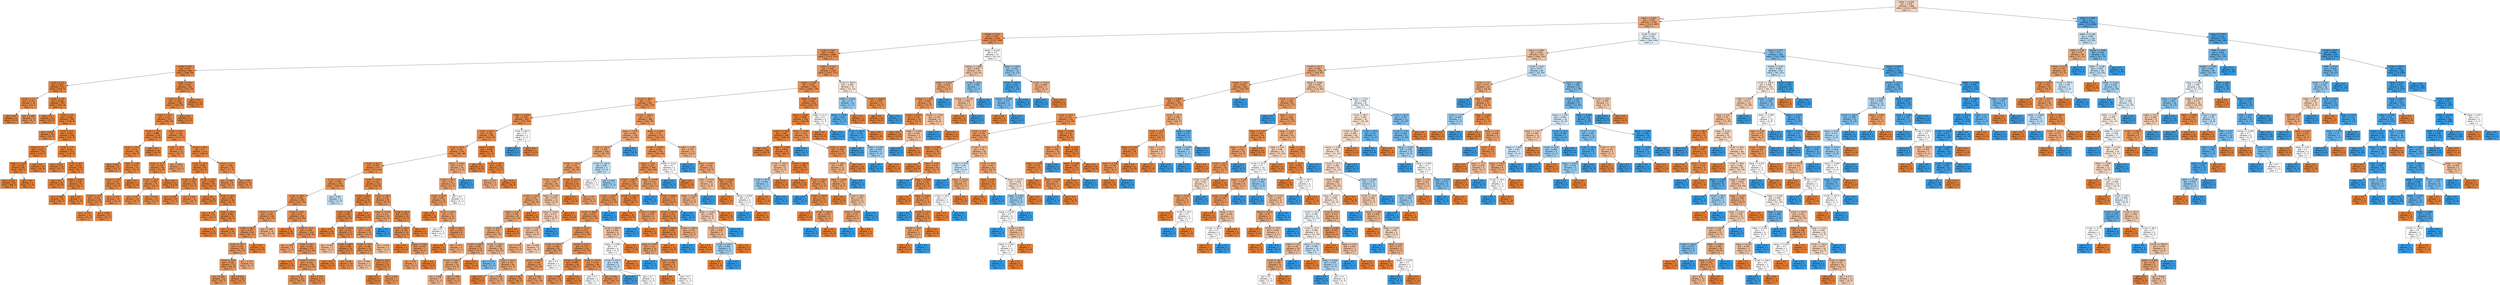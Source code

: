 digraph Tree {
node [shape=box, style="filled", color="black", fontname="helvetica"] ;
edge [fontname="helvetica"] ;
0 [label="dollar <= 0.056\ngini = 0.478\nsamples = 3680\nvalue = [2224, 1456]\nclass = 1", fillcolor="#f6d3bb"] ;
1 [label="bang <= 0.091\ngini = 0.358\nsamples = 2768\nvalue = [2121, 647]\nclass = 1", fillcolor="#eda775"] ;
0 -> 1 [labeldistance=2.5, labelangle=45, headlabel="True"] ;
2 [label="money <= 0.01\ngini = 0.184\nsamples = 1935\nvalue = [1737, 198]\nclass = 1", fillcolor="#e88f50"] ;
1 -> 2 ;
3 [label="crl.tot <= 29.5\ngini = 0.168\nsamples = 1888\nvalue = [1713, 175]\nclass = 1", fillcolor="#e88e4d"] ;
2 -> 3 ;
4 [label="crl.tot <= 9.5\ngini = 0.07\nsamples = 662\nvalue = [638, 24]\nclass = 1", fillcolor="#e68640"] ;
3 -> 4 ;
5 [label="crl.tot <= 2.5\ngini = 0.031\nsamples = 321\nvalue = [316, 5]\nclass = 1", fillcolor="#e5833c"] ;
4 -> 5 ;
6 [label="crl.tot <= 1.5\ngini = 0.133\nsamples = 14\nvalue = [13, 1]\nclass = 1", fillcolor="#e78b48"] ;
5 -> 6 ;
7 [label="gini = 0.0\nsamples = 5\nvalue = [5, 0]\nclass = 1", fillcolor="#e58139"] ;
6 -> 7 ;
8 [label="gini = 0.198\nsamples = 9\nvalue = [8, 1]\nclass = 1", fillcolor="#e89152"] ;
6 -> 8 ;
9 [label="crl.tot <= 3.5\ngini = 0.026\nsamples = 307\nvalue = [303, 4]\nclass = 1", fillcolor="#e5833c"] ;
5 -> 9 ;
10 [label="gini = 0.0\nsamples = 25\nvalue = [25, 0]\nclass = 1", fillcolor="#e58139"] ;
9 -> 10 ;
11 [label="crl.tot <= 4.5\ngini = 0.028\nsamples = 282\nvalue = [278, 4]\nclass = 1", fillcolor="#e5833c"] ;
9 -> 11 ;
12 [label="gini = 0.054\nsamples = 36\nvalue = [35, 1]\nclass = 1", fillcolor="#e6853f"] ;
11 -> 12 ;
13 [label="crl.tot <= 6.5\ngini = 0.024\nsamples = 246\nvalue = [243, 3]\nclass = 1", fillcolor="#e5833b"] ;
11 -> 13 ;
14 [label="crl.tot <= 5.5\ngini = 0.016\nsamples = 125\nvalue = [124, 1]\nclass = 1", fillcolor="#e5823b"] ;
13 -> 14 ;
15 [label="make <= 1.135\ngini = 0.022\nsamples = 90\nvalue = [89, 1]\nclass = 1", fillcolor="#e5823b"] ;
14 -> 15 ;
16 [label="gini = 0.022\nsamples = 89\nvalue = [88, 1]\nclass = 1", fillcolor="#e5823b"] ;
15 -> 16 ;
17 [label="gini = 0.0\nsamples = 1\nvalue = [1, 0]\nclass = 1", fillcolor="#e58139"] ;
15 -> 17 ;
18 [label="gini = 0.0\nsamples = 35\nvalue = [35, 0]\nclass = 1", fillcolor="#e58139"] ;
14 -> 18 ;
19 [label="crl.tot <= 7.5\ngini = 0.033\nsamples = 121\nvalue = [119, 2]\nclass = 1", fillcolor="#e5833c"] ;
13 -> 19 ;
20 [label="gini = 0.051\nsamples = 38\nvalue = [37, 1]\nclass = 1", fillcolor="#e6843e"] ;
19 -> 20 ;
21 [label="crl.tot <= 8.5\ngini = 0.024\nsamples = 83\nvalue = [82, 1]\nclass = 1", fillcolor="#e5833b"] ;
19 -> 21 ;
22 [label="gini = 0.0\nsamples = 32\nvalue = [32, 0]\nclass = 1", fillcolor="#e58139"] ;
21 -> 22 ;
23 [label="make <= 0.875\ngini = 0.038\nsamples = 51\nvalue = [50, 1]\nclass = 1", fillcolor="#e6843d"] ;
21 -> 23 ;
24 [label="gini = 0.039\nsamples = 50\nvalue = [49, 1]\nclass = 1", fillcolor="#e6843d"] ;
23 -> 24 ;
25 [label="gini = 0.0\nsamples = 1\nvalue = [1, 0]\nclass = 1", fillcolor="#e58139"] ;
23 -> 25 ;
26 [label="make <= 0.21\ngini = 0.105\nsamples = 341\nvalue = [322, 19]\nclass = 1", fillcolor="#e78845"] ;
4 -> 26 ;
27 [label="crl.tot <= 28.5\ngini = 0.109\nsamples = 328\nvalue = [309, 19]\nclass = 1", fillcolor="#e78945"] ;
26 -> 27 ;
28 [label="crl.tot <= 15.5\ngini = 0.113\nsamples = 317\nvalue = [298, 19]\nclass = 1", fillcolor="#e78946"] ;
27 -> 28 ;
29 [label="crl.tot <= 13.5\ngini = 0.088\nsamples = 130\nvalue = [124, 6]\nclass = 1", fillcolor="#e68743"] ;
28 -> 29 ;
30 [label="crl.tot <= 10.5\ngini = 0.122\nsamples = 92\nvalue = [86, 6]\nclass = 1", fillcolor="#e78a47"] ;
29 -> 30 ;
31 [label="gini = 0.087\nsamples = 22\nvalue = [21, 1]\nclass = 1", fillcolor="#e68742"] ;
30 -> 31 ;
32 [label="n000 <= 1.06\ngini = 0.133\nsamples = 70\nvalue = [65, 5]\nclass = 1", fillcolor="#e78b48"] ;
30 -> 32 ;
33 [label="crl.tot <= 12.5\ngini = 0.134\nsamples = 69\nvalue = [64, 5]\nclass = 1", fillcolor="#e78b48"] ;
32 -> 33 ;
34 [label="crl.tot <= 11.5\ngini = 0.122\nsamples = 46\nvalue = [43, 3]\nclass = 1", fillcolor="#e78a47"] ;
33 -> 34 ;
35 [label="gini = 0.142\nsamples = 26\nvalue = [24, 2]\nclass = 1", fillcolor="#e78c49"] ;
34 -> 35 ;
36 [label="gini = 0.095\nsamples = 20\nvalue = [19, 1]\nclass = 1", fillcolor="#e68843"] ;
34 -> 36 ;
37 [label="gini = 0.159\nsamples = 23\nvalue = [21, 2]\nclass = 1", fillcolor="#e78d4c"] ;
33 -> 37 ;
38 [label="gini = 0.0\nsamples = 1\nvalue = [1, 0]\nclass = 1", fillcolor="#e58139"] ;
32 -> 38 ;
39 [label="gini = 0.0\nsamples = 38\nvalue = [38, 0]\nclass = 1", fillcolor="#e58139"] ;
29 -> 39 ;
40 [label="crl.tot <= 19.5\ngini = 0.129\nsamples = 187\nvalue = [174, 13]\nclass = 1", fillcolor="#e78a48"] ;
28 -> 40 ;
41 [label="crl.tot <= 18.5\ngini = 0.173\nsamples = 73\nvalue = [66, 7]\nclass = 1", fillcolor="#e88e4e"] ;
40 -> 41 ;
42 [label="crl.tot <= 17.5\ngini = 0.133\nsamples = 56\nvalue = [52, 4]\nclass = 1", fillcolor="#e78b48"] ;
41 -> 42 ;
43 [label="crl.tot <= 16.5\ngini = 0.169\nsamples = 43\nvalue = [39, 4]\nclass = 1", fillcolor="#e88e4d"] ;
42 -> 43 ;
44 [label="gini = 0.18\nsamples = 20\nvalue = [18, 2]\nclass = 1", fillcolor="#e88f4f"] ;
43 -> 44 ;
45 [label="gini = 0.159\nsamples = 23\nvalue = [21, 2]\nclass = 1", fillcolor="#e78d4c"] ;
43 -> 45 ;
46 [label="gini = 0.0\nsamples = 13\nvalue = [13, 0]\nclass = 1", fillcolor="#e58139"] ;
42 -> 46 ;
47 [label="gini = 0.291\nsamples = 17\nvalue = [14, 3]\nclass = 1", fillcolor="#eb9c63"] ;
41 -> 47 ;
48 [label="crl.tot <= 26.5\ngini = 0.1\nsamples = 114\nvalue = [108, 6]\nclass = 1", fillcolor="#e68844"] ;
40 -> 48 ;
49 [label="crl.tot <= 21.5\ngini = 0.081\nsamples = 95\nvalue = [91, 4]\nclass = 1", fillcolor="#e68742"] ;
48 -> 49 ;
50 [label="crl.tot <= 20.5\ngini = 0.128\nsamples = 29\nvalue = [27, 2]\nclass = 1", fillcolor="#e78a48"] ;
49 -> 50 ;
51 [label="gini = 0.105\nsamples = 18\nvalue = [17, 1]\nclass = 1", fillcolor="#e78845"] ;
50 -> 51 ;
52 [label="gini = 0.165\nsamples = 11\nvalue = [10, 1]\nclass = 1", fillcolor="#e88e4d"] ;
50 -> 52 ;
53 [label="crl.tot <= 23.5\ngini = 0.059\nsamples = 66\nvalue = [64, 2]\nclass = 1", fillcolor="#e6853f"] ;
49 -> 53 ;
54 [label="gini = 0.0\nsamples = 18\nvalue = [18, 0]\nclass = 1", fillcolor="#e58139"] ;
53 -> 54 ;
55 [label="crl.tot <= 24.5\ngini = 0.08\nsamples = 48\nvalue = [46, 2]\nclass = 1", fillcolor="#e68642"] ;
53 -> 55 ;
56 [label="gini = 0.111\nsamples = 17\nvalue = [16, 1]\nclass = 1", fillcolor="#e78945"] ;
55 -> 56 ;
57 [label="crl.tot <= 25.5\ngini = 0.062\nsamples = 31\nvalue = [30, 1]\nclass = 1", fillcolor="#e68540"] ;
55 -> 57 ;
58 [label="gini = 0.0\nsamples = 13\nvalue = [13, 0]\nclass = 1", fillcolor="#e58139"] ;
57 -> 58 ;
59 [label="gini = 0.105\nsamples = 18\nvalue = [17, 1]\nclass = 1", fillcolor="#e78845"] ;
57 -> 59 ;
60 [label="crl.tot <= 27.5\ngini = 0.188\nsamples = 19\nvalue = [17, 2]\nclass = 1", fillcolor="#e89050"] ;
48 -> 60 ;
61 [label="gini = 0.198\nsamples = 9\nvalue = [8, 1]\nclass = 1", fillcolor="#e89152"] ;
60 -> 61 ;
62 [label="gini = 0.18\nsamples = 10\nvalue = [9, 1]\nclass = 1", fillcolor="#e88f4f"] ;
60 -> 62 ;
63 [label="gini = 0.0\nsamples = 11\nvalue = [11, 0]\nclass = 1", fillcolor="#e58139"] ;
27 -> 63 ;
64 [label="gini = 0.0\nsamples = 13\nvalue = [13, 0]\nclass = 1", fillcolor="#e58139"] ;
26 -> 64 ;
65 [label="n000 <= 0.115\ngini = 0.216\nsamples = 1226\nvalue = [1075, 151]\nclass = 1", fillcolor="#e99355"] ;
3 -> 65 ;
66 [label="make <= 0.005\ngini = 0.205\nsamples = 1199\nvalue = [1060, 139]\nclass = 1", fillcolor="#e89253"] ;
65 -> 66 ;
67 [label="crl.tot <= 98.5\ngini = 0.23\nsamples = 967\nvalue = [839, 128]\nclass = 1", fillcolor="#e99457"] ;
66 -> 67 ;
68 [label="dollar <= 0.046\ngini = 0.184\nsamples = 487\nvalue = [437, 50]\nclass = 1", fillcolor="#e88f50"] ;
67 -> 68 ;
69 [label="crl.tot <= 87.5\ngini = 0.182\nsamples = 485\nvalue = [436, 49]\nclass = 1", fillcolor="#e88f4f"] ;
68 -> 69 ;
70 [label="crl.tot <= 82.5\ngini = 0.197\nsamples = 433\nvalue = [385, 48]\nclass = 1", fillcolor="#e89152"] ;
69 -> 70 ;
71 [label="crl.tot <= 62.5\ngini = 0.189\nsamples = 417\nvalue = [373, 44]\nclass = 1", fillcolor="#e89050"] ;
70 -> 71 ;
72 [label="crl.tot <= 61.5\ngini = 0.208\nsamples = 305\nvalue = [269, 36]\nclass = 1", fillcolor="#e89253"] ;
71 -> 72 ;
73 [label="crl.tot <= 38.5\ngini = 0.196\nsamples = 300\nvalue = [267, 33]\nclass = 1", fillcolor="#e89151"] ;
72 -> 73 ;
74 [label="crl.tot <= 37.5\ngini = 0.239\nsamples = 108\nvalue = [93, 15]\nclass = 1", fillcolor="#e99559"] ;
73 -> 74 ;
75 [label="crl.tot <= 36.5\ngini = 0.207\nsamples = 94\nvalue = [83, 11]\nclass = 1", fillcolor="#e89253"] ;
74 -> 75 ;
76 [label="crl.tot <= 35.5\ngini = 0.235\nsamples = 81\nvalue = [70, 11]\nclass = 1", fillcolor="#e99558"] ;
75 -> 76 ;
77 [label="crl.tot <= 33.5\ngini = 0.216\nsamples = 73\nvalue = [64, 9]\nclass = 1", fillcolor="#e99355"] ;
76 -> 77 ;
78 [label="gini = 0.245\nsamples = 49\nvalue = [42, 7]\nclass = 1", fillcolor="#e9965a"] ;
77 -> 78 ;
79 [label="gini = 0.153\nsamples = 24\nvalue = [22, 2]\nclass = 1", fillcolor="#e78c4b"] ;
77 -> 79 ;
80 [label="gini = 0.375\nsamples = 8\nvalue = [6, 2]\nclass = 1", fillcolor="#eeab7b"] ;
76 -> 80 ;
81 [label="gini = 0.0\nsamples = 13\nvalue = [13, 0]\nclass = 1", fillcolor="#e58139"] ;
75 -> 81 ;
82 [label="gini = 0.408\nsamples = 14\nvalue = [10, 4]\nclass = 1", fillcolor="#efb388"] ;
74 -> 82 ;
83 [label="crl.tot <= 41.5\ngini = 0.17\nsamples = 192\nvalue = [174, 18]\nclass = 1", fillcolor="#e88e4d"] ;
73 -> 83 ;
84 [label="gini = 0.0\nsamples = 36\nvalue = [36, 0]\nclass = 1", fillcolor="#e58139"] ;
83 -> 84 ;
85 [label="crl.tot <= 42.5\ngini = 0.204\nsamples = 156\nvalue = [138, 18]\nclass = 1", fillcolor="#e89153"] ;
83 -> 85 ;
86 [label="gini = 0.346\nsamples = 9\nvalue = [7, 2]\nclass = 1", fillcolor="#eca572"] ;
85 -> 86 ;
87 [label="crl.tot <= 44.5\ngini = 0.194\nsamples = 147\nvalue = [131, 16]\nclass = 1", fillcolor="#e89051"] ;
85 -> 87 ;
88 [label="gini = 0.0\nsamples = 17\nvalue = [17, 0]\nclass = 1", fillcolor="#e58139"] ;
87 -> 88 ;
89 [label="crl.tot <= 57.5\ngini = 0.216\nsamples = 130\nvalue = [114, 16]\nclass = 1", fillcolor="#e99355"] ;
87 -> 89 ;
90 [label="gini = 0.235\nsamples = 103\nvalue = [89, 14]\nclass = 1", fillcolor="#e99558"] ;
89 -> 90 ;
91 [label="gini = 0.137\nsamples = 27\nvalue = [25, 2]\nclass = 1", fillcolor="#e78b49"] ;
89 -> 91 ;
92 [label="gini = 0.48\nsamples = 5\nvalue = [2, 3]\nclass = 1", fillcolor="#bddef6"] ;
72 -> 92 ;
93 [label="crl.tot <= 73.5\ngini = 0.133\nsamples = 112\nvalue = [104, 8]\nclass = 1", fillcolor="#e78b48"] ;
71 -> 93 ;
94 [label="crl.tot <= 69.5\ngini = 0.057\nsamples = 68\nvalue = [66, 2]\nclass = 1", fillcolor="#e6853f"] ;
93 -> 94 ;
95 [label="crl.tot <= 65.5\ngini = 0.083\nsamples = 46\nvalue = [44, 2]\nclass = 1", fillcolor="#e68742"] ;
94 -> 95 ;
96 [label="gini = 0.0\nsamples = 19\nvalue = [19, 0]\nclass = 1", fillcolor="#e58139"] ;
95 -> 96 ;
97 [label="crl.tot <= 66.5\ngini = 0.137\nsamples = 27\nvalue = [25, 2]\nclass = 1", fillcolor="#e78b49"] ;
95 -> 97 ;
98 [label="gini = 0.444\nsamples = 3\nvalue = [2, 1]\nclass = 1", fillcolor="#f2c09c"] ;
97 -> 98 ;
99 [label="crl.tot <= 68.5\ngini = 0.08\nsamples = 24\nvalue = [23, 1]\nclass = 1", fillcolor="#e68642"] ;
97 -> 99 ;
100 [label="gini = 0.0\nsamples = 14\nvalue = [14, 0]\nclass = 1", fillcolor="#e58139"] ;
99 -> 100 ;
101 [label="gini = 0.18\nsamples = 10\nvalue = [9, 1]\nclass = 1", fillcolor="#e88f4f"] ;
99 -> 101 ;
102 [label="gini = 0.0\nsamples = 22\nvalue = [22, 0]\nclass = 1", fillcolor="#e58139"] ;
94 -> 102 ;
103 [label="crl.tot <= 78.5\ngini = 0.236\nsamples = 44\nvalue = [38, 6]\nclass = 1", fillcolor="#e99558"] ;
93 -> 103 ;
104 [label="bang <= 0.076\ngini = 0.311\nsamples = 26\nvalue = [21, 5]\nclass = 1", fillcolor="#eb9f68"] ;
103 -> 104 ;
105 [label="crl.tot <= 77.5\ngini = 0.269\nsamples = 25\nvalue = [21, 4]\nclass = 1", fillcolor="#ea995f"] ;
104 -> 105 ;
106 [label="crl.tot <= 74.5\ngini = 0.188\nsamples = 19\nvalue = [17, 2]\nclass = 1", fillcolor="#e89050"] ;
105 -> 106 ;
107 [label="gini = 0.444\nsamples = 3\nvalue = [2, 1]\nclass = 1", fillcolor="#f2c09c"] ;
106 -> 107 ;
108 [label="crl.tot <= 76.5\ngini = 0.117\nsamples = 16\nvalue = [15, 1]\nclass = 1", fillcolor="#e78946"] ;
106 -> 108 ;
109 [label="gini = 0.0\nsamples = 9\nvalue = [9, 0]\nclass = 1", fillcolor="#e58139"] ;
108 -> 109 ;
110 [label="gini = 0.245\nsamples = 7\nvalue = [6, 1]\nclass = 1", fillcolor="#e9965a"] ;
108 -> 110 ;
111 [label="gini = 0.444\nsamples = 6\nvalue = [4, 2]\nclass = 1", fillcolor="#f2c09c"] ;
105 -> 111 ;
112 [label="gini = 0.0\nsamples = 1\nvalue = [0, 1]\nclass = 1", fillcolor="#399de5"] ;
104 -> 112 ;
113 [label="crl.tot <= 81.5\ngini = 0.105\nsamples = 18\nvalue = [17, 1]\nclass = 1", fillcolor="#e78845"] ;
103 -> 113 ;
114 [label="crl.tot <= 80.5\ngini = 0.153\nsamples = 12\nvalue = [11, 1]\nclass = 1", fillcolor="#e78c4b"] ;
113 -> 114 ;
115 [label="gini = 0.0\nsamples = 5\nvalue = [5, 0]\nclass = 1", fillcolor="#e58139"] ;
114 -> 115 ;
116 [label="bang <= 0.041\ngini = 0.245\nsamples = 7\nvalue = [6, 1]\nclass = 1", fillcolor="#e9965a"] ;
114 -> 116 ;
117 [label="gini = 0.32\nsamples = 5\nvalue = [4, 1]\nclass = 1", fillcolor="#eca06a"] ;
116 -> 117 ;
118 [label="gini = 0.0\nsamples = 2\nvalue = [2, 0]\nclass = 1", fillcolor="#e58139"] ;
116 -> 118 ;
119 [label="gini = 0.0\nsamples = 6\nvalue = [6, 0]\nclass = 1", fillcolor="#e58139"] ;
113 -> 119 ;
120 [label="bang <= 0.062\ngini = 0.375\nsamples = 16\nvalue = [12, 4]\nclass = 1", fillcolor="#eeab7b"] ;
70 -> 120 ;
121 [label="crl.tot <= 86.5\ngini = 0.32\nsamples = 15\nvalue = [12, 3]\nclass = 1", fillcolor="#eca06a"] ;
120 -> 121 ;
122 [label="crl.tot <= 83.5\ngini = 0.26\nsamples = 13\nvalue = [11, 2]\nclass = 1", fillcolor="#ea985d"] ;
121 -> 122 ;
123 [label="gini = 0.0\nsamples = 3\nvalue = [3, 0]\nclass = 1", fillcolor="#e58139"] ;
122 -> 123 ;
124 [label="crl.tot <= 84.5\ngini = 0.32\nsamples = 10\nvalue = [8, 2]\nclass = 1", fillcolor="#eca06a"] ;
122 -> 124 ;
125 [label="gini = 0.5\nsamples = 2\nvalue = [1, 1]\nclass = 1", fillcolor="#ffffff"] ;
124 -> 125 ;
126 [label="crl.tot <= 85.5\ngini = 0.219\nsamples = 8\nvalue = [7, 1]\nclass = 1", fillcolor="#e99355"] ;
124 -> 126 ;
127 [label="gini = 0.0\nsamples = 4\nvalue = [4, 0]\nclass = 1", fillcolor="#e58139"] ;
126 -> 127 ;
128 [label="gini = 0.375\nsamples = 4\nvalue = [3, 1]\nclass = 1", fillcolor="#eeab7b"] ;
126 -> 128 ;
129 [label="gini = 0.5\nsamples = 2\nvalue = [1, 1]\nclass = 1", fillcolor="#ffffff"] ;
121 -> 129 ;
130 [label="gini = 0.0\nsamples = 1\nvalue = [0, 1]\nclass = 1", fillcolor="#399de5"] ;
120 -> 130 ;
131 [label="crl.tot <= 94.5\ngini = 0.038\nsamples = 52\nvalue = [51, 1]\nclass = 1", fillcolor="#e6833d"] ;
69 -> 131 ;
132 [label="gini = 0.0\nsamples = 32\nvalue = [32, 0]\nclass = 1", fillcolor="#e58139"] ;
131 -> 132 ;
133 [label="crl.tot <= 95.5\ngini = 0.095\nsamples = 20\nvalue = [19, 1]\nclass = 1", fillcolor="#e68843"] ;
131 -> 133 ;
134 [label="gini = 0.375\nsamples = 4\nvalue = [3, 1]\nclass = 1", fillcolor="#eeab7b"] ;
133 -> 134 ;
135 [label="gini = 0.0\nsamples = 16\nvalue = [16, 0]\nclass = 1", fillcolor="#e58139"] ;
133 -> 135 ;
136 [label="crl.tot <= 96.5\ngini = 0.5\nsamples = 2\nvalue = [1, 1]\nclass = 1", fillcolor="#ffffff"] ;
68 -> 136 ;
137 [label="gini = 0.0\nsamples = 1\nvalue = [0, 1]\nclass = 1", fillcolor="#399de5"] ;
136 -> 137 ;
138 [label="gini = 0.0\nsamples = 1\nvalue = [1, 0]\nclass = 1", fillcolor="#e58139"] ;
136 -> 138 ;
139 [label="crl.tot <= 126.5\ngini = 0.272\nsamples = 480\nvalue = [402, 78]\nclass = 1", fillcolor="#ea995f"] ;
67 -> 139 ;
140 [label="bang <= 0.076\ngini = 0.366\nsamples = 108\nvalue = [82, 26]\nclass = 1", fillcolor="#eda978"] ;
139 -> 140 ;
141 [label="crl.tot <= 124.5\ngini = 0.342\nsamples = 105\nvalue = [82, 23]\nclass = 1", fillcolor="#eca471"] ;
140 -> 141 ;
142 [label="crl.tot <= 119.5\ngini = 0.32\nsamples = 100\nvalue = [80, 20]\nclass = 1", fillcolor="#eca06a"] ;
141 -> 142 ;
143 [label="crl.tot <= 117.5\ngini = 0.35\nsamples = 84\nvalue = [65, 19]\nclass = 1", fillcolor="#eda673"] ;
142 -> 143 ;
144 [label="crl.tot <= 115.5\ngini = 0.32\nsamples = 70\nvalue = [56, 14]\nclass = 1", fillcolor="#eca06a"] ;
143 -> 144 ;
145 [label="bang <= 0.02\ngini = 0.338\nsamples = 65\nvalue = [51, 14]\nclass = 1", fillcolor="#eca46f"] ;
144 -> 145 ;
146 [label="crl.tot <= 105.5\ngini = 0.354\nsamples = 61\nvalue = [47, 14]\nclass = 1", fillcolor="#eda774"] ;
145 -> 146 ;
147 [label="crl.tot <= 104.5\ngini = 0.287\nsamples = 23\nvalue = [19, 4]\nclass = 1", fillcolor="#ea9c63"] ;
146 -> 147 ;
148 [label="crl.tot <= 100.5\ngini = 0.346\nsamples = 18\nvalue = [14, 4]\nclass = 1", fillcolor="#eca572"] ;
147 -> 148 ;
149 [label="gini = 0.408\nsamples = 7\nvalue = [5, 2]\nclass = 1", fillcolor="#efb388"] ;
148 -> 149 ;
150 [label="gini = 0.298\nsamples = 11\nvalue = [9, 2]\nclass = 1", fillcolor="#eb9d65"] ;
148 -> 150 ;
151 [label="gini = 0.0\nsamples = 5\nvalue = [5, 0]\nclass = 1", fillcolor="#e58139"] ;
147 -> 151 ;
152 [label="crl.tot <= 106.5\ngini = 0.388\nsamples = 38\nvalue = [28, 10]\nclass = 1", fillcolor="#eeae80"] ;
146 -> 152 ;
153 [label="gini = 0.375\nsamples = 4\nvalue = [1, 3]\nclass = 1", fillcolor="#7bbeee"] ;
152 -> 153 ;
154 [label="crl.tot <= 107.5\ngini = 0.327\nsamples = 34\nvalue = [27, 7]\nclass = 1", fillcolor="#eca26c"] ;
152 -> 154 ;
155 [label="gini = 0.0\nsamples = 4\nvalue = [4, 0]\nclass = 1", fillcolor="#e58139"] ;
154 -> 155 ;
156 [label="gini = 0.358\nsamples = 30\nvalue = [23, 7]\nclass = 1", fillcolor="#eda775"] ;
154 -> 156 ;
157 [label="gini = 0.0\nsamples = 4\nvalue = [4, 0]\nclass = 1", fillcolor="#e58139"] ;
145 -> 157 ;
158 [label="gini = 0.0\nsamples = 5\nvalue = [5, 0]\nclass = 1", fillcolor="#e58139"] ;
144 -> 158 ;
159 [label="bang <= 0.047\ngini = 0.459\nsamples = 14\nvalue = [9, 5]\nclass = 1", fillcolor="#f3c7a7"] ;
143 -> 159 ;
160 [label="bang <= 0.023\ngini = 0.473\nsamples = 13\nvalue = [8, 5]\nclass = 1", fillcolor="#f5d0b5"] ;
159 -> 160 ;
161 [label="crl.tot <= 118.5\ngini = 0.444\nsamples = 12\nvalue = [8, 4]\nclass = 1", fillcolor="#f2c09c"] ;
160 -> 161 ;
162 [label="gini = 0.375\nsamples = 4\nvalue = [3, 1]\nclass = 1", fillcolor="#eeab7b"] ;
161 -> 162 ;
163 [label="gini = 0.469\nsamples = 8\nvalue = [5, 3]\nclass = 1", fillcolor="#f5cdb0"] ;
161 -> 163 ;
164 [label="gini = 0.0\nsamples = 1\nvalue = [0, 1]\nclass = 1", fillcolor="#399de5"] ;
160 -> 164 ;
165 [label="gini = 0.0\nsamples = 1\nvalue = [1, 0]\nclass = 1", fillcolor="#e58139"] ;
159 -> 165 ;
166 [label="crl.tot <= 123.5\ngini = 0.117\nsamples = 16\nvalue = [15, 1]\nclass = 1", fillcolor="#e78946"] ;
142 -> 166 ;
167 [label="gini = 0.0\nsamples = 11\nvalue = [11, 0]\nclass = 1", fillcolor="#e58139"] ;
166 -> 167 ;
168 [label="gini = 0.32\nsamples = 5\nvalue = [4, 1]\nclass = 1", fillcolor="#eca06a"] ;
166 -> 168 ;
169 [label="crl.tot <= 125.5\ngini = 0.48\nsamples = 5\nvalue = [2, 3]\nclass = 1", fillcolor="#bddef6"] ;
141 -> 169 ;
170 [label="gini = 0.5\nsamples = 2\nvalue = [1, 1]\nclass = 1", fillcolor="#ffffff"] ;
169 -> 170 ;
171 [label="gini = 0.444\nsamples = 3\nvalue = [1, 2]\nclass = 1", fillcolor="#9ccef2"] ;
169 -> 171 ;
172 [label="gini = 0.0\nsamples = 3\nvalue = [0, 3]\nclass = 1", fillcolor="#399de5"] ;
140 -> 172 ;
173 [label="dollar <= 0.028\ngini = 0.24\nsamples = 372\nvalue = [320, 52]\nclass = 1", fillcolor="#e99559"] ;
139 -> 173 ;
174 [label="crl.tot <= 2590.5\ngini = 0.228\nsamples = 350\nvalue = [304, 46]\nclass = 1", fillcolor="#e99457"] ;
173 -> 174 ;
175 [label="bang <= 0.03\ngini = 0.225\nsamples = 348\nvalue = [303, 45]\nclass = 1", fillcolor="#e99456"] ;
174 -> 175 ;
176 [label="crl.tot <= 505.0\ngini = 0.206\nsamples = 291\nvalue = [257, 34]\nclass = 1", fillcolor="#e89253"] ;
175 -> 176 ;
177 [label="crl.tot <= 502.0\ngini = 0.229\nsamples = 250\nvalue = [217, 33]\nclass = 1", fillcolor="#e99457"] ;
176 -> 177 ;
178 [label="crl.tot <= 469.0\ngini = 0.224\nsamples = 249\nvalue = [217, 32]\nclass = 1", fillcolor="#e99456"] ;
177 -> 178 ;
179 [label="crl.tot <= 172.5\ngini = 0.212\nsamples = 240\nvalue = [211, 29]\nclass = 1", fillcolor="#e99254"] ;
178 -> 179 ;
180 [label="crl.tot <= 170.5\ngini = 0.266\nsamples = 95\nvalue = [80, 15]\nclass = 1", fillcolor="#ea995e"] ;
179 -> 180 ;
181 [label="crl.tot <= 143.5\ngini = 0.256\nsamples = 93\nvalue = [79, 14]\nclass = 1", fillcolor="#ea975c"] ;
180 -> 181 ;
182 [label="gini = 0.18\nsamples = 40\nvalue = [36, 4]\nclass = 1", fillcolor="#e88f4f"] ;
181 -> 182 ;
183 [label="gini = 0.306\nsamples = 53\nvalue = [43, 10]\nclass = 1", fillcolor="#eb9e67"] ;
181 -> 183 ;
184 [label="gini = 0.5\nsamples = 2\nvalue = [1, 1]\nclass = 1", fillcolor="#ffffff"] ;
180 -> 184 ;
185 [label="crl.tot <= 211.5\ngini = 0.174\nsamples = 145\nvalue = [131, 14]\nclass = 1", fillcolor="#e88e4e"] ;
179 -> 185 ;
186 [label="crl.tot <= 186.5\ngini = 0.083\nsamples = 46\nvalue = [44, 2]\nclass = 1", fillcolor="#e68742"] ;
185 -> 186 ;
187 [label="gini = 0.188\nsamples = 19\nvalue = [17, 2]\nclass = 1", fillcolor="#e89050"] ;
186 -> 187 ;
188 [label="gini = 0.0\nsamples = 27\nvalue = [27, 0]\nclass = 1", fillcolor="#e58139"] ;
186 -> 188 ;
189 [label="crl.tot <= 213.0\ngini = 0.213\nsamples = 99\nvalue = [87, 12]\nclass = 1", fillcolor="#e99254"] ;
185 -> 189 ;
190 [label="gini = 0.5\nsamples = 2\nvalue = [1, 1]\nclass = 1", fillcolor="#ffffff"] ;
189 -> 190 ;
191 [label="gini = 0.201\nsamples = 97\nvalue = [86, 11]\nclass = 1", fillcolor="#e89152"] ;
189 -> 191 ;
192 [label="crl.tot <= 494.0\ngini = 0.444\nsamples = 9\nvalue = [6, 3]\nclass = 1", fillcolor="#f2c09c"] ;
178 -> 192 ;
193 [label="bang <= 0.009\ngini = 0.5\nsamples = 6\nvalue = [3, 3]\nclass = 1", fillcolor="#ffffff"] ;
192 -> 193 ;
194 [label="crl.tot <= 472.5\ngini = 0.48\nsamples = 5\nvalue = [2, 3]\nclass = 1", fillcolor="#bddef6"] ;
193 -> 194 ;
195 [label="gini = 0.0\nsamples = 1\nvalue = [0, 1]\nclass = 1", fillcolor="#399de5"] ;
194 -> 195 ;
196 [label="gini = 0.5\nsamples = 4\nvalue = [2, 2]\nclass = 1", fillcolor="#ffffff"] ;
194 -> 196 ;
197 [label="gini = 0.0\nsamples = 1\nvalue = [1, 0]\nclass = 1", fillcolor="#e58139"] ;
193 -> 197 ;
198 [label="gini = 0.0\nsamples = 3\nvalue = [3, 0]\nclass = 1", fillcolor="#e58139"] ;
192 -> 198 ;
199 [label="gini = 0.0\nsamples = 1\nvalue = [0, 1]\nclass = 1", fillcolor="#399de5"] ;
177 -> 199 ;
200 [label="crl.tot <= 1314.5\ngini = 0.048\nsamples = 41\nvalue = [40, 1]\nclass = 1", fillcolor="#e6843e"] ;
176 -> 200 ;
201 [label="gini = 0.0\nsamples = 35\nvalue = [35, 0]\nclass = 1", fillcolor="#e58139"] ;
200 -> 201 ;
202 [label="crl.tot <= 1359.0\ngini = 0.278\nsamples = 6\nvalue = [5, 1]\nclass = 1", fillcolor="#ea9a61"] ;
200 -> 202 ;
203 [label="gini = 0.0\nsamples = 1\nvalue = [0, 1]\nclass = 1", fillcolor="#399de5"] ;
202 -> 203 ;
204 [label="gini = 0.0\nsamples = 5\nvalue = [5, 0]\nclass = 1", fillcolor="#e58139"] ;
202 -> 204 ;
205 [label="bang <= 0.038\ngini = 0.311\nsamples = 57\nvalue = [46, 11]\nclass = 1", fillcolor="#eb9f68"] ;
175 -> 205 ;
206 [label="gini = 0.0\nsamples = 6\nvalue = [0, 6]\nclass = 1", fillcolor="#399de5"] ;
205 -> 206 ;
207 [label="crl.tot <= 828.0\ngini = 0.177\nsamples = 51\nvalue = [46, 5]\nclass = 1", fillcolor="#e88f4f"] ;
205 -> 207 ;
208 [label="crl.tot <= 427.0\ngini = 0.147\nsamples = 50\nvalue = [46, 4]\nclass = 1", fillcolor="#e78c4a"] ;
207 -> 208 ;
209 [label="crl.tot <= 169.0\ngini = 0.091\nsamples = 42\nvalue = [40, 2]\nclass = 1", fillcolor="#e68743"] ;
208 -> 209 ;
210 [label="bang <= 0.045\ngini = 0.32\nsamples = 10\nvalue = [8, 2]\nclass = 1", fillcolor="#eca06a"] ;
209 -> 210 ;
211 [label="gini = 0.0\nsamples = 1\nvalue = [0, 1]\nclass = 1", fillcolor="#399de5"] ;
210 -> 211 ;
212 [label="crl.tot <= 164.5\ngini = 0.198\nsamples = 9\nvalue = [8, 1]\nclass = 1", fillcolor="#e89152"] ;
210 -> 212 ;
213 [label="gini = 0.0\nsamples = 7\nvalue = [7, 0]\nclass = 1", fillcolor="#e58139"] ;
212 -> 213 ;
214 [label="gini = 0.5\nsamples = 2\nvalue = [1, 1]\nclass = 1", fillcolor="#ffffff"] ;
212 -> 214 ;
215 [label="gini = 0.0\nsamples = 32\nvalue = [32, 0]\nclass = 1", fillcolor="#e58139"] ;
209 -> 215 ;
216 [label="crl.tot <= 524.0\ngini = 0.375\nsamples = 8\nvalue = [6, 2]\nclass = 1", fillcolor="#eeab7b"] ;
208 -> 216 ;
217 [label="gini = 0.0\nsamples = 2\nvalue = [0, 2]\nclass = 1", fillcolor="#399de5"] ;
216 -> 217 ;
218 [label="gini = 0.0\nsamples = 6\nvalue = [6, 0]\nclass = 1", fillcolor="#e58139"] ;
216 -> 218 ;
219 [label="gini = 0.0\nsamples = 1\nvalue = [0, 1]\nclass = 1", fillcolor="#399de5"] ;
207 -> 219 ;
220 [label="dollar <= 0.011\ngini = 0.5\nsamples = 2\nvalue = [1, 1]\nclass = 1", fillcolor="#ffffff"] ;
174 -> 220 ;
221 [label="gini = 0.0\nsamples = 1\nvalue = [0, 1]\nclass = 1", fillcolor="#399de5"] ;
220 -> 221 ;
222 [label="gini = 0.0\nsamples = 1\nvalue = [1, 0]\nclass = 1", fillcolor="#e58139"] ;
220 -> 222 ;
223 [label="dollar <= 0.03\ngini = 0.397\nsamples = 22\nvalue = [16, 6]\nclass = 1", fillcolor="#efb083"] ;
173 -> 223 ;
224 [label="gini = 0.0\nsamples = 1\nvalue = [0, 1]\nclass = 1", fillcolor="#399de5"] ;
223 -> 224 ;
225 [label="bang <= 0.007\ngini = 0.363\nsamples = 21\nvalue = [16, 5]\nclass = 1", fillcolor="#eda877"] ;
223 -> 225 ;
226 [label="n000 <= 0.025\ngini = 0.444\nsamples = 12\nvalue = [8, 4]\nclass = 1", fillcolor="#f2c09c"] ;
225 -> 226 ;
227 [label="dollar <= 0.045\ngini = 0.397\nsamples = 11\nvalue = [8, 3]\nclass = 1", fillcolor="#efb083"] ;
226 -> 227 ;
228 [label="dollar <= 0.042\ngini = 0.469\nsamples = 8\nvalue = [5, 3]\nclass = 1", fillcolor="#f5cdb0"] ;
227 -> 228 ;
229 [label="crl.tot <= 273.5\ngini = 0.408\nsamples = 7\nvalue = [5, 2]\nclass = 1", fillcolor="#efb388"] ;
228 -> 229 ;
230 [label="crl.tot <= 155.5\ngini = 0.444\nsamples = 3\nvalue = [1, 2]\nclass = 1", fillcolor="#9ccef2"] ;
229 -> 230 ;
231 [label="gini = 0.0\nsamples = 1\nvalue = [1, 0]\nclass = 1", fillcolor="#e58139"] ;
230 -> 231 ;
232 [label="gini = 0.0\nsamples = 2\nvalue = [0, 2]\nclass = 1", fillcolor="#399de5"] ;
230 -> 232 ;
233 [label="gini = 0.0\nsamples = 4\nvalue = [4, 0]\nclass = 1", fillcolor="#e58139"] ;
229 -> 233 ;
234 [label="gini = 0.0\nsamples = 1\nvalue = [0, 1]\nclass = 1", fillcolor="#399de5"] ;
228 -> 234 ;
235 [label="gini = 0.0\nsamples = 3\nvalue = [3, 0]\nclass = 1", fillcolor="#e58139"] ;
227 -> 235 ;
236 [label="gini = 0.0\nsamples = 1\nvalue = [0, 1]\nclass = 1", fillcolor="#399de5"] ;
226 -> 236 ;
237 [label="bang <= 0.045\ngini = 0.198\nsamples = 9\nvalue = [8, 1]\nclass = 1", fillcolor="#e89152"] ;
225 -> 237 ;
238 [label="gini = 0.0\nsamples = 7\nvalue = [7, 0]\nclass = 1", fillcolor="#e58139"] ;
237 -> 238 ;
239 [label="bang <= 0.048\ngini = 0.5\nsamples = 2\nvalue = [1, 1]\nclass = 1", fillcolor="#ffffff"] ;
237 -> 239 ;
240 [label="gini = 0.0\nsamples = 1\nvalue = [0, 1]\nclass = 1", fillcolor="#399de5"] ;
239 -> 240 ;
241 [label="gini = 0.0\nsamples = 1\nvalue = [1, 0]\nclass = 1", fillcolor="#e58139"] ;
239 -> 241 ;
242 [label="dollar <= 0.04\ngini = 0.09\nsamples = 232\nvalue = [221, 11]\nclass = 1", fillcolor="#e68743"] ;
66 -> 242 ;
243 [label="bang <= 0.045\ngini = 0.068\nsamples = 226\nvalue = [218, 8]\nclass = 1", fillcolor="#e68640"] ;
242 -> 243 ;
244 [label="make <= 0.265\ngini = 0.04\nsamples = 198\nvalue = [194, 4]\nclass = 1", fillcolor="#e6843d"] ;
243 -> 244 ;
245 [label="gini = 0.0\nsamples = 105\nvalue = [105, 0]\nclass = 1", fillcolor="#e58139"] ;
244 -> 245 ;
246 [label="make <= 0.295\ngini = 0.082\nsamples = 93\nvalue = [89, 4]\nclass = 1", fillcolor="#e68742"] ;
244 -> 246 ;
247 [label="crl.tot <= 193.5\ngini = 0.444\nsamples = 6\nvalue = [4, 2]\nclass = 1", fillcolor="#f2c09c"] ;
246 -> 247 ;
248 [label="crl.tot <= 87.0\ngini = 0.444\nsamples = 3\nvalue = [1, 2]\nclass = 1", fillcolor="#9ccef2"] ;
247 -> 248 ;
249 [label="gini = 0.0\nsamples = 1\nvalue = [1, 0]\nclass = 1", fillcolor="#e58139"] ;
248 -> 249 ;
250 [label="gini = 0.0\nsamples = 2\nvalue = [0, 2]\nclass = 1", fillcolor="#399de5"] ;
248 -> 250 ;
251 [label="gini = 0.0\nsamples = 3\nvalue = [3, 0]\nclass = 1", fillcolor="#e58139"] ;
247 -> 251 ;
252 [label="crl.tot <= 184.0\ngini = 0.045\nsamples = 87\nvalue = [85, 2]\nclass = 1", fillcolor="#e6843e"] ;
246 -> 252 ;
253 [label="gini = 0.0\nsamples = 73\nvalue = [73, 0]\nclass = 1", fillcolor="#e58139"] ;
252 -> 253 ;
254 [label="crl.tot <= 194.5\ngini = 0.245\nsamples = 14\nvalue = [12, 2]\nclass = 1", fillcolor="#e9965a"] ;
252 -> 254 ;
255 [label="gini = 0.0\nsamples = 1\nvalue = [0, 1]\nclass = 1", fillcolor="#399de5"] ;
254 -> 255 ;
256 [label="crl.tot <= 252.5\ngini = 0.142\nsamples = 13\nvalue = [12, 1]\nclass = 1", fillcolor="#e78c49"] ;
254 -> 256 ;
257 [label="gini = 0.0\nsamples = 7\nvalue = [7, 0]\nclass = 1", fillcolor="#e58139"] ;
256 -> 257 ;
258 [label="crl.tot <= 287.0\ngini = 0.278\nsamples = 6\nvalue = [5, 1]\nclass = 1", fillcolor="#ea9a61"] ;
256 -> 258 ;
259 [label="gini = 0.0\nsamples = 1\nvalue = [0, 1]\nclass = 1", fillcolor="#399de5"] ;
258 -> 259 ;
260 [label="gini = 0.0\nsamples = 5\nvalue = [5, 0]\nclass = 1", fillcolor="#e58139"] ;
258 -> 260 ;
261 [label="bang <= 0.046\ngini = 0.245\nsamples = 28\nvalue = [24, 4]\nclass = 1", fillcolor="#e9965a"] ;
243 -> 261 ;
262 [label="gini = 0.0\nsamples = 1\nvalue = [0, 1]\nclass = 1", fillcolor="#399de5"] ;
261 -> 262 ;
263 [label="crl.tot <= 111.0\ngini = 0.198\nsamples = 27\nvalue = [24, 3]\nclass = 1", fillcolor="#e89152"] ;
261 -> 263 ;
264 [label="crl.tot <= 108.5\ngini = 0.397\nsamples = 11\nvalue = [8, 3]\nclass = 1", fillcolor="#efb083"] ;
263 -> 264 ;
265 [label="bang <= 0.059\ngini = 0.32\nsamples = 10\nvalue = [8, 2]\nclass = 1", fillcolor="#eca06a"] ;
264 -> 265 ;
266 [label="gini = 0.0\nsamples = 4\nvalue = [4, 0]\nclass = 1", fillcolor="#e58139"] ;
265 -> 266 ;
267 [label="crl.tot <= 88.5\ngini = 0.444\nsamples = 6\nvalue = [4, 2]\nclass = 1", fillcolor="#f2c09c"] ;
265 -> 267 ;
268 [label="bang <= 0.063\ngini = 0.32\nsamples = 5\nvalue = [4, 1]\nclass = 1", fillcolor="#eca06a"] ;
267 -> 268 ;
269 [label="gini = 0.0\nsamples = 1\nvalue = [0, 1]\nclass = 1", fillcolor="#399de5"] ;
268 -> 269 ;
270 [label="gini = 0.0\nsamples = 4\nvalue = [4, 0]\nclass = 1", fillcolor="#e58139"] ;
268 -> 270 ;
271 [label="gini = 0.0\nsamples = 1\nvalue = [0, 1]\nclass = 1", fillcolor="#399de5"] ;
267 -> 271 ;
272 [label="gini = 0.0\nsamples = 1\nvalue = [0, 1]\nclass = 1", fillcolor="#399de5"] ;
264 -> 272 ;
273 [label="gini = 0.0\nsamples = 16\nvalue = [16, 0]\nclass = 1", fillcolor="#e58139"] ;
263 -> 273 ;
274 [label="make <= 0.11\ngini = 0.5\nsamples = 6\nvalue = [3, 3]\nclass = 1", fillcolor="#ffffff"] ;
242 -> 274 ;
275 [label="gini = 0.0\nsamples = 3\nvalue = [3, 0]\nclass = 1", fillcolor="#e58139"] ;
274 -> 275 ;
276 [label="gini = 0.0\nsamples = 3\nvalue = [0, 3]\nclass = 1", fillcolor="#399de5"] ;
274 -> 276 ;
277 [label="crl.tot <= 365.0\ngini = 0.494\nsamples = 27\nvalue = [15, 12]\nclass = 1", fillcolor="#fae6d7"] ;
65 -> 277 ;
278 [label="n000 <= 0.615\ngini = 0.43\nsamples = 16\nvalue = [5, 11]\nclass = 1", fillcolor="#93caf1"] ;
277 -> 278 ;
279 [label="bang <= 0.056\ngini = 0.26\nsamples = 13\nvalue = [2, 11]\nclass = 1", fillcolor="#5dafea"] ;
278 -> 279 ;
280 [label="crl.tot <= 205.5\ngini = 0.153\nsamples = 12\nvalue = [1, 11]\nclass = 1", fillcolor="#4ba6e7"] ;
279 -> 280 ;
281 [label="gini = 0.0\nsamples = 9\nvalue = [0, 9]\nclass = 1", fillcolor="#399de5"] ;
280 -> 281 ;
282 [label="n000 <= 0.205\ngini = 0.444\nsamples = 3\nvalue = [1, 2]\nclass = 1", fillcolor="#9ccef2"] ;
280 -> 282 ;
283 [label="gini = 0.0\nsamples = 2\nvalue = [0, 2]\nclass = 1", fillcolor="#399de5"] ;
282 -> 283 ;
284 [label="gini = 0.0\nsamples = 1\nvalue = [1, 0]\nclass = 1", fillcolor="#e58139"] ;
282 -> 284 ;
285 [label="gini = 0.0\nsamples = 1\nvalue = [1, 0]\nclass = 1", fillcolor="#e58139"] ;
279 -> 285 ;
286 [label="gini = 0.0\nsamples = 3\nvalue = [3, 0]\nclass = 1", fillcolor="#e58139"] ;
278 -> 286 ;
287 [label="crl.tot <= 2029.0\ngini = 0.165\nsamples = 11\nvalue = [10, 1]\nclass = 1", fillcolor="#e88e4d"] ;
277 -> 287 ;
288 [label="gini = 0.0\nsamples = 10\nvalue = [10, 0]\nclass = 1", fillcolor="#e58139"] ;
287 -> 288 ;
289 [label="gini = 0.0\nsamples = 1\nvalue = [0, 1]\nclass = 1", fillcolor="#399de5"] ;
287 -> 289 ;
290 [label="bang <= 0.019\ngini = 0.5\nsamples = 47\nvalue = [24, 23]\nclass = 1", fillcolor="#fefaf7"] ;
2 -> 290 ;
291 [label="money <= 1.805\ngini = 0.459\nsamples = 28\nvalue = [18, 10]\nclass = 1", fillcolor="#f3c7a7"] ;
290 -> 291 ;
292 [label="dollar <= 0.019\ngini = 0.363\nsamples = 21\nvalue = [16, 5]\nclass = 1", fillcolor="#eda877"] ;
291 -> 292 ;
293 [label="money <= 1.365\ngini = 0.266\nsamples = 19\nvalue = [16, 3]\nclass = 1", fillcolor="#ea995e"] ;
292 -> 293 ;
294 [label="crl.tot <= 933.0\ngini = 0.142\nsamples = 13\nvalue = [12, 1]\nclass = 1", fillcolor="#e78c49"] ;
293 -> 294 ;
295 [label="gini = 0.0\nsamples = 10\nvalue = [10, 0]\nclass = 1", fillcolor="#e58139"] ;
294 -> 295 ;
296 [label="make <= 0.005\ngini = 0.444\nsamples = 3\nvalue = [2, 1]\nclass = 1", fillcolor="#f2c09c"] ;
294 -> 296 ;
297 [label="gini = 0.0\nsamples = 1\nvalue = [0, 1]\nclass = 1", fillcolor="#399de5"] ;
296 -> 297 ;
298 [label="gini = 0.0\nsamples = 2\nvalue = [2, 0]\nclass = 1", fillcolor="#e58139"] ;
296 -> 298 ;
299 [label="money <= 1.535\ngini = 0.444\nsamples = 6\nvalue = [4, 2]\nclass = 1", fillcolor="#f2c09c"] ;
293 -> 299 ;
300 [label="gini = 0.0\nsamples = 2\nvalue = [0, 2]\nclass = 1", fillcolor="#399de5"] ;
299 -> 300 ;
301 [label="gini = 0.0\nsamples = 4\nvalue = [4, 0]\nclass = 1", fillcolor="#e58139"] ;
299 -> 301 ;
302 [label="gini = 0.0\nsamples = 2\nvalue = [0, 2]\nclass = 1", fillcolor="#399de5"] ;
292 -> 302 ;
303 [label="crl.tot <= 48.0\ngini = 0.408\nsamples = 7\nvalue = [2, 5]\nclass = 1", fillcolor="#88c4ef"] ;
291 -> 303 ;
304 [label="money <= 11.125\ngini = 0.444\nsamples = 3\nvalue = [2, 1]\nclass = 1", fillcolor="#f2c09c"] ;
303 -> 304 ;
305 [label="gini = 0.0\nsamples = 2\nvalue = [2, 0]\nclass = 1", fillcolor="#e58139"] ;
304 -> 305 ;
306 [label="gini = 0.0\nsamples = 1\nvalue = [0, 1]\nclass = 1", fillcolor="#399de5"] ;
304 -> 306 ;
307 [label="gini = 0.0\nsamples = 4\nvalue = [0, 4]\nclass = 1", fillcolor="#399de5"] ;
303 -> 307 ;
308 [label="dollar <= 0.024\ngini = 0.432\nsamples = 19\nvalue = [6, 13]\nclass = 1", fillcolor="#94caf1"] ;
290 -> 308 ;
309 [label="crl.tot <= 183.0\ngini = 0.153\nsamples = 12\nvalue = [1, 11]\nclass = 1", fillcolor="#4ba6e7"] ;
308 -> 309 ;
310 [label="money <= 0.285\ngini = 0.375\nsamples = 4\nvalue = [1, 3]\nclass = 1", fillcolor="#7bbeee"] ;
309 -> 310 ;
311 [label="gini = 0.0\nsamples = 1\nvalue = [1, 0]\nclass = 1", fillcolor="#e58139"] ;
310 -> 311 ;
312 [label="gini = 0.0\nsamples = 3\nvalue = [0, 3]\nclass = 1", fillcolor="#399de5"] ;
310 -> 312 ;
313 [label="gini = 0.0\nsamples = 8\nvalue = [0, 8]\nclass = 1", fillcolor="#399de5"] ;
309 -> 313 ;
314 [label="crl.tot <= 373.0\ngini = 0.408\nsamples = 7\nvalue = [5, 2]\nclass = 1", fillcolor="#efb388"] ;
308 -> 314 ;
315 [label="gini = 0.0\nsamples = 2\nvalue = [0, 2]\nclass = 1", fillcolor="#399de5"] ;
314 -> 315 ;
316 [label="gini = 0.0\nsamples = 5\nvalue = [5, 0]\nclass = 1", fillcolor="#e58139"] ;
314 -> 316 ;
317 [label="crl.tot <= 85.5\ngini = 0.497\nsamples = 833\nvalue = [384, 449]\nclass = 1", fillcolor="#e2f1fb"] ;
1 -> 317 ;
318 [label="bang <= 0.805\ngini = 0.443\nsamples = 425\nvalue = [284, 141]\nclass = 1", fillcolor="#f2c09b"] ;
317 -> 318 ;
319 [label="crl.tot <= 41.5\ngini = 0.384\nsamples = 336\nvalue = [249, 87]\nclass = 1", fillcolor="#eead7e"] ;
318 -> 319 ;
320 [label="money <= 3.91\ngini = 0.264\nsamples = 160\nvalue = [135, 25]\nclass = 1", fillcolor="#ea985e"] ;
319 -> 320 ;
321 [label="bang <= 0.669\ngini = 0.249\nsamples = 158\nvalue = [135, 23]\nclass = 1", fillcolor="#e9965b"] ;
320 -> 321 ;
322 [label="crl.tot <= 26.5\ngini = 0.214\nsamples = 131\nvalue = [115, 16]\nclass = 1", fillcolor="#e99355"] ;
321 -> 322 ;
323 [label="crl.tot <= 19.5\ngini = 0.305\nsamples = 64\nvalue = [52, 12]\nclass = 1", fillcolor="#eb9e67"] ;
322 -> 323 ;
324 [label="bang <= 0.309\ngini = 0.161\nsamples = 34\nvalue = [31, 3]\nclass = 1", fillcolor="#e88d4c"] ;
323 -> 324 ;
325 [label="gini = 0.0\nsamples = 10\nvalue = [10, 0]\nclass = 1", fillcolor="#e58139"] ;
324 -> 325 ;
326 [label="bang <= 0.34\ngini = 0.219\nsamples = 24\nvalue = [21, 3]\nclass = 1", fillcolor="#e99355"] ;
324 -> 326 ;
327 [label="gini = 0.0\nsamples = 1\nvalue = [0, 1]\nclass = 1", fillcolor="#399de5"] ;
326 -> 327 ;
328 [label="bang <= 0.484\ngini = 0.159\nsamples = 23\nvalue = [21, 2]\nclass = 1", fillcolor="#e78d4c"] ;
326 -> 328 ;
329 [label="gini = 0.0\nsamples = 8\nvalue = [8, 0]\nclass = 1", fillcolor="#e58139"] ;
328 -> 329 ;
330 [label="bang <= 0.502\ngini = 0.231\nsamples = 15\nvalue = [13, 2]\nclass = 1", fillcolor="#e99457"] ;
328 -> 330 ;
331 [label="gini = 0.0\nsamples = 1\nvalue = [0, 1]\nclass = 1", fillcolor="#399de5"] ;
330 -> 331 ;
332 [label="crl.tot <= 13.5\ngini = 0.133\nsamples = 14\nvalue = [13, 1]\nclass = 1", fillcolor="#e78b48"] ;
330 -> 332 ;
333 [label="crl.tot <= 12.0\ngini = 0.32\nsamples = 5\nvalue = [4, 1]\nclass = 1", fillcolor="#eca06a"] ;
332 -> 333 ;
334 [label="gini = 0.0\nsamples = 4\nvalue = [4, 0]\nclass = 1", fillcolor="#e58139"] ;
333 -> 334 ;
335 [label="gini = 0.0\nsamples = 1\nvalue = [0, 1]\nclass = 1", fillcolor="#399de5"] ;
333 -> 335 ;
336 [label="gini = 0.0\nsamples = 9\nvalue = [9, 0]\nclass = 1", fillcolor="#e58139"] ;
332 -> 336 ;
337 [label="crl.tot <= 21.5\ngini = 0.42\nsamples = 30\nvalue = [21, 9]\nclass = 1", fillcolor="#f0b78e"] ;
323 -> 337 ;
338 [label="bang <= 0.334\ngini = 0.49\nsamples = 7\nvalue = [3, 4]\nclass = 1", fillcolor="#cee6f8"] ;
337 -> 338 ;
339 [label="gini = 0.0\nsamples = 3\nvalue = [0, 3]\nclass = 1", fillcolor="#399de5"] ;
338 -> 339 ;
340 [label="bang <= 0.513\ngini = 0.375\nsamples = 4\nvalue = [3, 1]\nclass = 1", fillcolor="#eeab7b"] ;
338 -> 340 ;
341 [label="crl.tot <= 20.5\ngini = 0.5\nsamples = 2\nvalue = [1, 1]\nclass = 1", fillcolor="#ffffff"] ;
340 -> 341 ;
342 [label="gini = 0.0\nsamples = 1\nvalue = [1, 0]\nclass = 1", fillcolor="#e58139"] ;
341 -> 342 ;
343 [label="gini = 0.0\nsamples = 1\nvalue = [0, 1]\nclass = 1", fillcolor="#399de5"] ;
341 -> 343 ;
344 [label="gini = 0.0\nsamples = 2\nvalue = [2, 0]\nclass = 1", fillcolor="#e58139"] ;
340 -> 344 ;
345 [label="crl.tot <= 24.5\ngini = 0.34\nsamples = 23\nvalue = [18, 5]\nclass = 1", fillcolor="#eca470"] ;
337 -> 345 ;
346 [label="bang <= 0.46\ngini = 0.133\nsamples = 14\nvalue = [13, 1]\nclass = 1", fillcolor="#e78b48"] ;
345 -> 346 ;
347 [label="gini = 0.0\nsamples = 13\nvalue = [13, 0]\nclass = 1", fillcolor="#e58139"] ;
346 -> 347 ;
348 [label="gini = 0.0\nsamples = 1\nvalue = [0, 1]\nclass = 1", fillcolor="#399de5"] ;
346 -> 348 ;
349 [label="bang <= 0.471\ngini = 0.494\nsamples = 9\nvalue = [5, 4]\nclass = 1", fillcolor="#fae6d7"] ;
345 -> 349 ;
350 [label="bang <= 0.365\ngini = 0.444\nsamples = 6\nvalue = [2, 4]\nclass = 1", fillcolor="#9ccef2"] ;
349 -> 350 ;
351 [label="bang <= 0.138\ngini = 0.5\nsamples = 4\nvalue = [2, 2]\nclass = 1", fillcolor="#ffffff"] ;
350 -> 351 ;
352 [label="gini = 0.0\nsamples = 1\nvalue = [0, 1]\nclass = 1", fillcolor="#399de5"] ;
351 -> 352 ;
353 [label="crl.tot <= 25.5\ngini = 0.444\nsamples = 3\nvalue = [2, 1]\nclass = 1", fillcolor="#f2c09c"] ;
351 -> 353 ;
354 [label="bang <= 0.283\ngini = 0.5\nsamples = 2\nvalue = [1, 1]\nclass = 1", fillcolor="#ffffff"] ;
353 -> 354 ;
355 [label="gini = 0.0\nsamples = 1\nvalue = [0, 1]\nclass = 1", fillcolor="#399de5"] ;
354 -> 355 ;
356 [label="gini = 0.0\nsamples = 1\nvalue = [1, 0]\nclass = 1", fillcolor="#e58139"] ;
354 -> 356 ;
357 [label="gini = 0.0\nsamples = 1\nvalue = [1, 0]\nclass = 1", fillcolor="#e58139"] ;
353 -> 357 ;
358 [label="gini = 0.0\nsamples = 2\nvalue = [0, 2]\nclass = 1", fillcolor="#399de5"] ;
350 -> 358 ;
359 [label="gini = 0.0\nsamples = 3\nvalue = [3, 0]\nclass = 1", fillcolor="#e58139"] ;
349 -> 359 ;
360 [label="bang <= 0.203\ngini = 0.112\nsamples = 67\nvalue = [63, 4]\nclass = 1", fillcolor="#e78946"] ;
322 -> 360 ;
361 [label="bang <= 0.19\ngini = 0.305\nsamples = 16\nvalue = [13, 3]\nclass = 1", fillcolor="#eb9e67"] ;
360 -> 361 ;
362 [label="bang <= 0.145\ngini = 0.133\nsamples = 14\nvalue = [13, 1]\nclass = 1", fillcolor="#e78b48"] ;
361 -> 362 ;
363 [label="gini = 0.0\nsamples = 7\nvalue = [7, 0]\nclass = 1", fillcolor="#e58139"] ;
362 -> 363 ;
364 [label="bang <= 0.148\ngini = 0.245\nsamples = 7\nvalue = [6, 1]\nclass = 1", fillcolor="#e9965a"] ;
362 -> 364 ;
365 [label="gini = 0.0\nsamples = 1\nvalue = [0, 1]\nclass = 1", fillcolor="#399de5"] ;
364 -> 365 ;
366 [label="gini = 0.0\nsamples = 6\nvalue = [6, 0]\nclass = 1", fillcolor="#e58139"] ;
364 -> 366 ;
367 [label="gini = 0.0\nsamples = 2\nvalue = [0, 2]\nclass = 1", fillcolor="#399de5"] ;
361 -> 367 ;
368 [label="bang <= 0.31\ngini = 0.038\nsamples = 51\nvalue = [50, 1]\nclass = 1", fillcolor="#e6843d"] ;
360 -> 368 ;
369 [label="bang <= 0.306\ngini = 0.087\nsamples = 22\nvalue = [21, 1]\nclass = 1", fillcolor="#e68742"] ;
368 -> 369 ;
370 [label="gini = 0.0\nsamples = 21\nvalue = [21, 0]\nclass = 1", fillcolor="#e58139"] ;
369 -> 370 ;
371 [label="gini = 0.0\nsamples = 1\nvalue = [0, 1]\nclass = 1", fillcolor="#399de5"] ;
369 -> 371 ;
372 [label="gini = 0.0\nsamples = 29\nvalue = [29, 0]\nclass = 1", fillcolor="#e58139"] ;
368 -> 372 ;
373 [label="crl.tot <= 25.5\ngini = 0.384\nsamples = 27\nvalue = [20, 7]\nclass = 1", fillcolor="#eead7e"] ;
321 -> 373 ;
374 [label="crl.tot <= 22.5\ngini = 0.172\nsamples = 21\nvalue = [19, 2]\nclass = 1", fillcolor="#e88e4e"] ;
373 -> 374 ;
375 [label="bang <= 0.719\ngini = 0.105\nsamples = 18\nvalue = [17, 1]\nclass = 1", fillcolor="#e78845"] ;
374 -> 375 ;
376 [label="bang <= 0.709\ngini = 0.245\nsamples = 7\nvalue = [6, 1]\nclass = 1", fillcolor="#e9965a"] ;
375 -> 376 ;
377 [label="gini = 0.0\nsamples = 6\nvalue = [6, 0]\nclass = 1", fillcolor="#e58139"] ;
376 -> 377 ;
378 [label="gini = 0.0\nsamples = 1\nvalue = [0, 1]\nclass = 1", fillcolor="#399de5"] ;
376 -> 378 ;
379 [label="gini = 0.0\nsamples = 11\nvalue = [11, 0]\nclass = 1", fillcolor="#e58139"] ;
375 -> 379 ;
380 [label="bang <= 0.719\ngini = 0.444\nsamples = 3\nvalue = [2, 1]\nclass = 1", fillcolor="#f2c09c"] ;
374 -> 380 ;
381 [label="gini = 0.0\nsamples = 2\nvalue = [2, 0]\nclass = 1", fillcolor="#e58139"] ;
380 -> 381 ;
382 [label="gini = 0.0\nsamples = 1\nvalue = [0, 1]\nclass = 1", fillcolor="#399de5"] ;
380 -> 382 ;
383 [label="bang <= 0.69\ngini = 0.278\nsamples = 6\nvalue = [1, 5]\nclass = 1", fillcolor="#61b1ea"] ;
373 -> 383 ;
384 [label="bang <= 0.678\ngini = 0.444\nsamples = 3\nvalue = [1, 2]\nclass = 1", fillcolor="#9ccef2"] ;
383 -> 384 ;
385 [label="gini = 0.0\nsamples = 2\nvalue = [0, 2]\nclass = 1", fillcolor="#399de5"] ;
384 -> 385 ;
386 [label="gini = 0.0\nsamples = 1\nvalue = [1, 0]\nclass = 1", fillcolor="#e58139"] ;
384 -> 386 ;
387 [label="gini = 0.0\nsamples = 3\nvalue = [0, 3]\nclass = 1", fillcolor="#399de5"] ;
383 -> 387 ;
388 [label="gini = 0.0\nsamples = 2\nvalue = [0, 2]\nclass = 1", fillcolor="#399de5"] ;
320 -> 388 ;
389 [label="bang <= 0.266\ngini = 0.456\nsamples = 176\nvalue = [114, 62]\nclass = 1", fillcolor="#f3c6a5"] ;
319 -> 389 ;
390 [label="crl.tot <= 42.5\ngini = 0.309\nsamples = 89\nvalue = [72, 17]\nclass = 1", fillcolor="#eb9f68"] ;
389 -> 390 ;
391 [label="gini = 0.0\nsamples = 1\nvalue = [0, 1]\nclass = 1", fillcolor="#399de5"] ;
390 -> 391 ;
392 [label="bang <= 0.17\ngini = 0.298\nsamples = 88\nvalue = [72, 16]\nclass = 1", fillcolor="#eb9d65"] ;
390 -> 392 ;
393 [label="bang <= 0.119\ngini = 0.165\nsamples = 44\nvalue = [40, 4]\nclass = 1", fillcolor="#e88e4d"] ;
392 -> 393 ;
394 [label="bang <= 0.117\ngini = 0.332\nsamples = 19\nvalue = [15, 4]\nclass = 1", fillcolor="#eca36e"] ;
393 -> 394 ;
395 [label="crl.tot <= 62.0\ngini = 0.278\nsamples = 18\nvalue = [15, 3]\nclass = 1", fillcolor="#ea9a61"] ;
394 -> 395 ;
396 [label="crl.tot <= 52.5\ngini = 0.49\nsamples = 7\nvalue = [4, 3]\nclass = 1", fillcolor="#f8e0ce"] ;
395 -> 396 ;
397 [label="bang <= 0.112\ngini = 0.32\nsamples = 5\nvalue = [4, 1]\nclass = 1", fillcolor="#eca06a"] ;
396 -> 397 ;
398 [label="gini = 0.0\nsamples = 3\nvalue = [3, 0]\nclass = 1", fillcolor="#e58139"] ;
397 -> 398 ;
399 [label="crl.tot <= 50.5\ngini = 0.5\nsamples = 2\nvalue = [1, 1]\nclass = 1", fillcolor="#ffffff"] ;
397 -> 399 ;
400 [label="gini = 0.0\nsamples = 1\nvalue = [0, 1]\nclass = 1", fillcolor="#399de5"] ;
399 -> 400 ;
401 [label="gini = 0.0\nsamples = 1\nvalue = [1, 0]\nclass = 1", fillcolor="#e58139"] ;
399 -> 401 ;
402 [label="gini = 0.0\nsamples = 2\nvalue = [0, 2]\nclass = 1", fillcolor="#399de5"] ;
396 -> 402 ;
403 [label="gini = 0.0\nsamples = 11\nvalue = [11, 0]\nclass = 1", fillcolor="#e58139"] ;
395 -> 403 ;
404 [label="gini = 0.0\nsamples = 1\nvalue = [0, 1]\nclass = 1", fillcolor="#399de5"] ;
394 -> 404 ;
405 [label="gini = 0.0\nsamples = 25\nvalue = [25, 0]\nclass = 1", fillcolor="#e58139"] ;
393 -> 405 ;
406 [label="bang <= 0.225\ngini = 0.397\nsamples = 44\nvalue = [32, 12]\nclass = 1", fillcolor="#efb083"] ;
392 -> 406 ;
407 [label="make <= 0.41\ngini = 0.48\nsamples = 25\nvalue = [15, 10]\nclass = 1", fillcolor="#f6d5bd"] ;
406 -> 407 ;
408 [label="crl.tot <= 52.0\ngini = 0.5\nsamples = 20\nvalue = [10, 10]\nclass = 1", fillcolor="#ffffff"] ;
407 -> 408 ;
409 [label="bang <= 0.209\ngini = 0.375\nsamples = 8\nvalue = [6, 2]\nclass = 1", fillcolor="#eeab7b"] ;
408 -> 409 ;
410 [label="bang <= 0.188\ngini = 0.245\nsamples = 7\nvalue = [6, 1]\nclass = 1", fillcolor="#e9965a"] ;
409 -> 410 ;
411 [label="gini = 0.0\nsamples = 4\nvalue = [4, 0]\nclass = 1", fillcolor="#e58139"] ;
410 -> 411 ;
412 [label="bang <= 0.2\ngini = 0.444\nsamples = 3\nvalue = [2, 1]\nclass = 1", fillcolor="#f2c09c"] ;
410 -> 412 ;
413 [label="crl.tot <= 46.0\ngini = 0.5\nsamples = 2\nvalue = [1, 1]\nclass = 1", fillcolor="#ffffff"] ;
412 -> 413 ;
414 [label="gini = 0.0\nsamples = 1\nvalue = [1, 0]\nclass = 1", fillcolor="#e58139"] ;
413 -> 414 ;
415 [label="gini = 0.0\nsamples = 1\nvalue = [0, 1]\nclass = 1", fillcolor="#399de5"] ;
413 -> 415 ;
416 [label="gini = 0.0\nsamples = 1\nvalue = [1, 0]\nclass = 1", fillcolor="#e58139"] ;
412 -> 416 ;
417 [label="gini = 0.0\nsamples = 1\nvalue = [0, 1]\nclass = 1", fillcolor="#399de5"] ;
409 -> 417 ;
418 [label="crl.tot <= 62.0\ngini = 0.444\nsamples = 12\nvalue = [4, 8]\nclass = 1", fillcolor="#9ccef2"] ;
408 -> 418 ;
419 [label="gini = 0.0\nsamples = 6\nvalue = [0, 6]\nclass = 1", fillcolor="#399de5"] ;
418 -> 419 ;
420 [label="make <= 0.115\ngini = 0.444\nsamples = 6\nvalue = [4, 2]\nclass = 1", fillcolor="#f2c09c"] ;
418 -> 420 ;
421 [label="bang <= 0.212\ngini = 0.32\nsamples = 5\nvalue = [4, 1]\nclass = 1", fillcolor="#eca06a"] ;
420 -> 421 ;
422 [label="gini = 0.0\nsamples = 2\nvalue = [2, 0]\nclass = 1", fillcolor="#e58139"] ;
421 -> 422 ;
423 [label="crl.tot <= 72.0\ngini = 0.444\nsamples = 3\nvalue = [2, 1]\nclass = 1", fillcolor="#f2c09c"] ;
421 -> 423 ;
424 [label="gini = 0.0\nsamples = 2\nvalue = [2, 0]\nclass = 1", fillcolor="#e58139"] ;
423 -> 424 ;
425 [label="gini = 0.0\nsamples = 1\nvalue = [0, 1]\nclass = 1", fillcolor="#399de5"] ;
423 -> 425 ;
426 [label="gini = 0.0\nsamples = 1\nvalue = [0, 1]\nclass = 1", fillcolor="#399de5"] ;
420 -> 426 ;
427 [label="gini = 0.0\nsamples = 5\nvalue = [5, 0]\nclass = 1", fillcolor="#e58139"] ;
407 -> 427 ;
428 [label="make <= 1.51\ngini = 0.188\nsamples = 19\nvalue = [17, 2]\nclass = 1", fillcolor="#e89050"] ;
406 -> 428 ;
429 [label="crl.tot <= 81.0\ngini = 0.105\nsamples = 18\nvalue = [17, 1]\nclass = 1", fillcolor="#e78845"] ;
428 -> 429 ;
430 [label="gini = 0.0\nsamples = 16\nvalue = [16, 0]\nclass = 1", fillcolor="#e58139"] ;
429 -> 430 ;
431 [label="crl.tot <= 84.5\ngini = 0.5\nsamples = 2\nvalue = [1, 1]\nclass = 1", fillcolor="#ffffff"] ;
429 -> 431 ;
432 [label="gini = 0.0\nsamples = 1\nvalue = [0, 1]\nclass = 1", fillcolor="#399de5"] ;
431 -> 432 ;
433 [label="gini = 0.0\nsamples = 1\nvalue = [1, 0]\nclass = 1", fillcolor="#e58139"] ;
431 -> 433 ;
434 [label="gini = 0.0\nsamples = 1\nvalue = [0, 1]\nclass = 1", fillcolor="#399de5"] ;
428 -> 434 ;
435 [label="bang <= 0.514\ngini = 0.499\nsamples = 87\nvalue = [42, 45]\nclass = 1", fillcolor="#f2f8fd"] ;
389 -> 435 ;
436 [label="crl.tot <= 80.5\ngini = 0.494\nsamples = 65\nvalue = [36, 29]\nclass = 1", fillcolor="#fae7d9"] ;
435 -> 436 ;
437 [label="crl.tot <= 78.5\ngini = 0.486\nsamples = 60\nvalue = [35, 25]\nclass = 1", fillcolor="#f8dbc6"] ;
436 -> 437 ;
438 [label="money <= 0.98\ngini = 0.494\nsamples = 56\nvalue = [31, 25]\nclass = 1", fillcolor="#fae7d9"] ;
437 -> 438 ;
439 [label="crl.tot <= 67.5\ngini = 0.489\nsamples = 54\nvalue = [31, 23]\nclass = 1", fillcolor="#f8decc"] ;
438 -> 439 ;
440 [label="crl.tot <= 59.5\ngini = 0.464\nsamples = 41\nvalue = [26, 15]\nclass = 1", fillcolor="#f4caab"] ;
439 -> 440 ;
441 [label="bang <= 0.417\ngini = 0.496\nsamples = 33\nvalue = [18, 15]\nclass = 1", fillcolor="#fbeade"] ;
440 -> 441 ;
442 [label="crl.tot <= 44.5\ngini = 0.499\nsamples = 25\nvalue = [12, 13]\nclass = 1", fillcolor="#f0f7fd"] ;
441 -> 442 ;
443 [label="gini = 0.0\nsamples = 3\nvalue = [0, 3]\nclass = 1", fillcolor="#399de5"] ;
442 -> 443 ;
444 [label="crl.tot <= 51.5\ngini = 0.496\nsamples = 22\nvalue = [12, 10]\nclass = 1", fillcolor="#fbeade"] ;
442 -> 444 ;
445 [label="make <= 1.16\ngini = 0.42\nsamples = 10\nvalue = [7, 3]\nclass = 1", fillcolor="#f0b78e"] ;
444 -> 445 ;
446 [label="crl.tot <= 46.5\ngini = 0.346\nsamples = 9\nvalue = [7, 2]\nclass = 1", fillcolor="#eca572"] ;
445 -> 446 ;
447 [label="gini = 0.5\nsamples = 4\nvalue = [2, 2]\nclass = 1", fillcolor="#ffffff"] ;
446 -> 447 ;
448 [label="gini = 0.0\nsamples = 5\nvalue = [5, 0]\nclass = 1", fillcolor="#e58139"] ;
446 -> 448 ;
449 [label="gini = 0.0\nsamples = 1\nvalue = [0, 1]\nclass = 1", fillcolor="#399de5"] ;
445 -> 449 ;
450 [label="bang <= 0.274\ngini = 0.486\nsamples = 12\nvalue = [5, 7]\nclass = 1", fillcolor="#c6e3f8"] ;
444 -> 450 ;
451 [label="gini = 0.0\nsamples = 1\nvalue = [1, 0]\nclass = 1", fillcolor="#e58139"] ;
450 -> 451 ;
452 [label="bang <= 0.302\ngini = 0.463\nsamples = 11\nvalue = [4, 7]\nclass = 1", fillcolor="#aad5f4"] ;
450 -> 452 ;
453 [label="gini = 0.0\nsamples = 3\nvalue = [0, 3]\nclass = 1", fillcolor="#399de5"] ;
452 -> 453 ;
454 [label="gini = 0.5\nsamples = 8\nvalue = [4, 4]\nclass = 1", fillcolor="#ffffff"] ;
452 -> 454 ;
455 [label="crl.tot <= 57.0\ngini = 0.375\nsamples = 8\nvalue = [6, 2]\nclass = 1", fillcolor="#eeab7b"] ;
441 -> 455 ;
456 [label="bang <= 0.452\ngini = 0.245\nsamples = 7\nvalue = [6, 1]\nclass = 1", fillcolor="#e9965a"] ;
455 -> 456 ;
457 [label="gini = 0.0\nsamples = 4\nvalue = [4, 0]\nclass = 1", fillcolor="#e58139"] ;
456 -> 457 ;
458 [label="bang <= 0.471\ngini = 0.444\nsamples = 3\nvalue = [2, 1]\nclass = 1", fillcolor="#f2c09c"] ;
456 -> 458 ;
459 [label="gini = 0.0\nsamples = 1\nvalue = [0, 1]\nclass = 1", fillcolor="#399de5"] ;
458 -> 459 ;
460 [label="gini = 0.0\nsamples = 2\nvalue = [2, 0]\nclass = 1", fillcolor="#e58139"] ;
458 -> 460 ;
461 [label="gini = 0.0\nsamples = 1\nvalue = [0, 1]\nclass = 1", fillcolor="#399de5"] ;
455 -> 461 ;
462 [label="gini = 0.0\nsamples = 8\nvalue = [8, 0]\nclass = 1", fillcolor="#e58139"] ;
440 -> 462 ;
463 [label="bang <= 0.399\ngini = 0.473\nsamples = 13\nvalue = [5, 8]\nclass = 1", fillcolor="#b5daf5"] ;
439 -> 463 ;
464 [label="crl.tot <= 70.5\ngini = 0.469\nsamples = 8\nvalue = [5, 3]\nclass = 1", fillcolor="#f5cdb0"] ;
463 -> 464 ;
465 [label="gini = 0.0\nsamples = 1\nvalue = [0, 1]\nclass = 1", fillcolor="#399de5"] ;
464 -> 465 ;
466 [label="bang <= 0.286\ngini = 0.408\nsamples = 7\nvalue = [5, 2]\nclass = 1", fillcolor="#efb388"] ;
464 -> 466 ;
467 [label="gini = 0.0\nsamples = 2\nvalue = [2, 0]\nclass = 1", fillcolor="#e58139"] ;
466 -> 467 ;
468 [label="bang <= 0.293\ngini = 0.48\nsamples = 5\nvalue = [3, 2]\nclass = 1", fillcolor="#f6d5bd"] ;
466 -> 468 ;
469 [label="gini = 0.0\nsamples = 1\nvalue = [0, 1]\nclass = 1", fillcolor="#399de5"] ;
468 -> 469 ;
470 [label="bang <= 0.35\ngini = 0.375\nsamples = 4\nvalue = [3, 1]\nclass = 1", fillcolor="#eeab7b"] ;
468 -> 470 ;
471 [label="gini = 0.0\nsamples = 2\nvalue = [2, 0]\nclass = 1", fillcolor="#e58139"] ;
470 -> 471 ;
472 [label="bang <= 0.376\ngini = 0.5\nsamples = 2\nvalue = [1, 1]\nclass = 1", fillcolor="#ffffff"] ;
470 -> 472 ;
473 [label="gini = 0.0\nsamples = 1\nvalue = [0, 1]\nclass = 1", fillcolor="#399de5"] ;
472 -> 473 ;
474 [label="gini = 0.0\nsamples = 1\nvalue = [1, 0]\nclass = 1", fillcolor="#e58139"] ;
472 -> 474 ;
475 [label="gini = 0.0\nsamples = 5\nvalue = [0, 5]\nclass = 1", fillcolor="#399de5"] ;
463 -> 475 ;
476 [label="gini = 0.0\nsamples = 2\nvalue = [0, 2]\nclass = 1", fillcolor="#399de5"] ;
438 -> 476 ;
477 [label="gini = 0.0\nsamples = 4\nvalue = [4, 0]\nclass = 1", fillcolor="#e58139"] ;
437 -> 477 ;
478 [label="crl.tot <= 82.5\ngini = 0.32\nsamples = 5\nvalue = [1, 4]\nclass = 1", fillcolor="#6ab6ec"] ;
436 -> 478 ;
479 [label="gini = 0.0\nsamples = 4\nvalue = [0, 4]\nclass = 1", fillcolor="#399de5"] ;
478 -> 479 ;
480 [label="gini = 0.0\nsamples = 1\nvalue = [1, 0]\nclass = 1", fillcolor="#e58139"] ;
478 -> 480 ;
481 [label="crl.tot <= 81.0\ngini = 0.397\nsamples = 22\nvalue = [6, 16]\nclass = 1", fillcolor="#83c2ef"] ;
435 -> 481 ;
482 [label="crl.tot <= 73.5\ngini = 0.363\nsamples = 21\nvalue = [5, 16]\nclass = 1", fillcolor="#77bced"] ;
481 -> 482 ;
483 [label="bang <= 0.547\ngini = 0.459\nsamples = 14\nvalue = [5, 9]\nclass = 1", fillcolor="#a7d3f3"] ;
482 -> 483 ;
484 [label="gini = 0.0\nsamples = 4\nvalue = [0, 4]\nclass = 1", fillcolor="#399de5"] ;
483 -> 484 ;
485 [label="bang <= 0.662\ngini = 0.5\nsamples = 10\nvalue = [5, 5]\nclass = 1", fillcolor="#ffffff"] ;
483 -> 485 ;
486 [label="bang <= 0.58\ngini = 0.444\nsamples = 6\nvalue = [4, 2]\nclass = 1", fillcolor="#f2c09c"] ;
485 -> 486 ;
487 [label="crl.tot <= 68.5\ngini = 0.444\nsamples = 3\nvalue = [1, 2]\nclass = 1", fillcolor="#9ccef2"] ;
486 -> 487 ;
488 [label="gini = 0.0\nsamples = 2\nvalue = [0, 2]\nclass = 1", fillcolor="#399de5"] ;
487 -> 488 ;
489 [label="gini = 0.0\nsamples = 1\nvalue = [1, 0]\nclass = 1", fillcolor="#e58139"] ;
487 -> 489 ;
490 [label="gini = 0.0\nsamples = 3\nvalue = [3, 0]\nclass = 1", fillcolor="#e58139"] ;
486 -> 490 ;
491 [label="make <= 0.155\ngini = 0.375\nsamples = 4\nvalue = [1, 3]\nclass = 1", fillcolor="#7bbeee"] ;
485 -> 491 ;
492 [label="gini = 0.0\nsamples = 3\nvalue = [0, 3]\nclass = 1", fillcolor="#399de5"] ;
491 -> 492 ;
493 [label="gini = 0.0\nsamples = 1\nvalue = [1, 0]\nclass = 1", fillcolor="#e58139"] ;
491 -> 493 ;
494 [label="gini = 0.0\nsamples = 7\nvalue = [0, 7]\nclass = 1", fillcolor="#399de5"] ;
482 -> 494 ;
495 [label="gini = 0.0\nsamples = 1\nvalue = [1, 0]\nclass = 1", fillcolor="#e58139"] ;
481 -> 495 ;
496 [label="crl.tot <= 14.5\ngini = 0.477\nsamples = 89\nvalue = [35, 54]\nclass = 1", fillcolor="#b9ddf6"] ;
318 -> 496 ;
497 [label="crl.tot <= 2.5\ngini = 0.375\nsamples = 24\nvalue = [18, 6]\nclass = 1", fillcolor="#eeab7b"] ;
496 -> 497 ;
498 [label="gini = 0.0\nsamples = 2\nvalue = [0, 2]\nclass = 1", fillcolor="#399de5"] ;
497 -> 498 ;
499 [label="bang <= 0.898\ngini = 0.298\nsamples = 22\nvalue = [18, 4]\nclass = 1", fillcolor="#eb9d65"] ;
497 -> 499 ;
500 [label="crl.tot <= 7.0\ngini = 0.444\nsamples = 3\nvalue = [1, 2]\nclass = 1", fillcolor="#9ccef2"] ;
499 -> 500 ;
501 [label="gini = 0.0\nsamples = 1\nvalue = [1, 0]\nclass = 1", fillcolor="#e58139"] ;
500 -> 501 ;
502 [label="gini = 0.0\nsamples = 2\nvalue = [0, 2]\nclass = 1", fillcolor="#399de5"] ;
500 -> 502 ;
503 [label="bang <= 1.596\ngini = 0.188\nsamples = 19\nvalue = [17, 2]\nclass = 1", fillcolor="#e89050"] ;
499 -> 503 ;
504 [label="gini = 0.0\nsamples = 10\nvalue = [10, 0]\nclass = 1", fillcolor="#e58139"] ;
503 -> 504 ;
505 [label="bang <= 1.82\ngini = 0.346\nsamples = 9\nvalue = [7, 2]\nclass = 1", fillcolor="#eca572"] ;
503 -> 505 ;
506 [label="gini = 0.0\nsamples = 1\nvalue = [0, 1]\nclass = 1", fillcolor="#399de5"] ;
505 -> 506 ;
507 [label="crl.tot <= 8.5\ngini = 0.219\nsamples = 8\nvalue = [7, 1]\nclass = 1", fillcolor="#e99355"] ;
505 -> 507 ;
508 [label="gini = 0.0\nsamples = 5\nvalue = [5, 0]\nclass = 1", fillcolor="#e58139"] ;
507 -> 508 ;
509 [label="bang <= 3.31\ngini = 0.444\nsamples = 3\nvalue = [2, 1]\nclass = 1", fillcolor="#f2c09c"] ;
507 -> 509 ;
510 [label="gini = 0.0\nsamples = 2\nvalue = [2, 0]\nclass = 1", fillcolor="#e58139"] ;
509 -> 510 ;
511 [label="gini = 0.0\nsamples = 1\nvalue = [0, 1]\nclass = 1", fillcolor="#399de5"] ;
509 -> 511 ;
512 [label="bang <= 4.893\ngini = 0.386\nsamples = 65\nvalue = [17, 48]\nclass = 1", fillcolor="#7fc0ee"] ;
496 -> 512 ;
513 [label="crl.tot <= 32.5\ngini = 0.332\nsamples = 57\nvalue = [12, 45]\nclass = 1", fillcolor="#6eb7ec"] ;
512 -> 513 ;
514 [label="bang <= 1.259\ngini = 0.494\nsamples = 18\nvalue = [8, 10]\nclass = 1", fillcolor="#d7ebfa"] ;
513 -> 514 ;
515 [label="bang <= 1.117\ngini = 0.463\nsamples = 11\nvalue = [7, 4]\nclass = 1", fillcolor="#f4c9aa"] ;
514 -> 515 ;
516 [label="bang <= 1.001\ngini = 0.49\nsamples = 7\nvalue = [3, 4]\nclass = 1", fillcolor="#cee6f8"] ;
515 -> 516 ;
517 [label="bang <= 0.913\ngini = 0.375\nsamples = 4\nvalue = [3, 1]\nclass = 1", fillcolor="#eeab7b"] ;
516 -> 517 ;
518 [label="crl.tot <= 30.0\ngini = 0.5\nsamples = 2\nvalue = [1, 1]\nclass = 1", fillcolor="#ffffff"] ;
517 -> 518 ;
519 [label="gini = 0.0\nsamples = 1\nvalue = [0, 1]\nclass = 1", fillcolor="#399de5"] ;
518 -> 519 ;
520 [label="gini = 0.0\nsamples = 1\nvalue = [1, 0]\nclass = 1", fillcolor="#e58139"] ;
518 -> 520 ;
521 [label="gini = 0.0\nsamples = 2\nvalue = [2, 0]\nclass = 1", fillcolor="#e58139"] ;
517 -> 521 ;
522 [label="gini = 0.0\nsamples = 3\nvalue = [0, 3]\nclass = 1", fillcolor="#399de5"] ;
516 -> 522 ;
523 [label="gini = 0.0\nsamples = 4\nvalue = [4, 0]\nclass = 1", fillcolor="#e58139"] ;
515 -> 523 ;
524 [label="crl.tot <= 22.5\ngini = 0.245\nsamples = 7\nvalue = [1, 6]\nclass = 1", fillcolor="#5aade9"] ;
514 -> 524 ;
525 [label="crl.tot <= 20.5\ngini = 0.444\nsamples = 3\nvalue = [1, 2]\nclass = 1", fillcolor="#9ccef2"] ;
524 -> 525 ;
526 [label="gini = 0.0\nsamples = 2\nvalue = [0, 2]\nclass = 1", fillcolor="#399de5"] ;
525 -> 526 ;
527 [label="gini = 0.0\nsamples = 1\nvalue = [1, 0]\nclass = 1", fillcolor="#e58139"] ;
525 -> 527 ;
528 [label="gini = 0.0\nsamples = 4\nvalue = [0, 4]\nclass = 1", fillcolor="#399de5"] ;
524 -> 528 ;
529 [label="bang <= 0.958\ngini = 0.184\nsamples = 39\nvalue = [4, 35]\nclass = 1", fillcolor="#50a8e8"] ;
513 -> 529 ;
530 [label="crl.tot <= 72.5\ngini = 0.397\nsamples = 11\nvalue = [3, 8]\nclass = 1", fillcolor="#83c2ef"] ;
529 -> 530 ;
531 [label="crl.tot <= 39.5\ngini = 0.219\nsamples = 8\nvalue = [1, 7]\nclass = 1", fillcolor="#55abe9"] ;
530 -> 531 ;
532 [label="bang <= 0.815\ngini = 0.444\nsamples = 3\nvalue = [1, 2]\nclass = 1", fillcolor="#9ccef2"] ;
531 -> 532 ;
533 [label="gini = 0.0\nsamples = 2\nvalue = [0, 2]\nclass = 1", fillcolor="#399de5"] ;
532 -> 533 ;
534 [label="gini = 0.0\nsamples = 1\nvalue = [1, 0]\nclass = 1", fillcolor="#e58139"] ;
532 -> 534 ;
535 [label="gini = 0.0\nsamples = 5\nvalue = [0, 5]\nclass = 1", fillcolor="#399de5"] ;
531 -> 535 ;
536 [label="crl.tot <= 79.0\ngini = 0.444\nsamples = 3\nvalue = [2, 1]\nclass = 1", fillcolor="#f2c09c"] ;
530 -> 536 ;
537 [label="gini = 0.0\nsamples = 2\nvalue = [2, 0]\nclass = 1", fillcolor="#e58139"] ;
536 -> 537 ;
538 [label="gini = 0.0\nsamples = 1\nvalue = [0, 1]\nclass = 1", fillcolor="#399de5"] ;
536 -> 538 ;
539 [label="bang <= 1.549\ngini = 0.069\nsamples = 28\nvalue = [1, 27]\nclass = 1", fillcolor="#40a1e6"] ;
529 -> 539 ;
540 [label="bang <= 1.539\ngini = 0.153\nsamples = 12\nvalue = [1, 11]\nclass = 1", fillcolor="#4ba6e7"] ;
539 -> 540 ;
541 [label="gini = 0.0\nsamples = 11\nvalue = [0, 11]\nclass = 1", fillcolor="#399de5"] ;
540 -> 541 ;
542 [label="gini = 0.0\nsamples = 1\nvalue = [1, 0]\nclass = 1", fillcolor="#e58139"] ;
540 -> 542 ;
543 [label="gini = 0.0\nsamples = 16\nvalue = [0, 16]\nclass = 1", fillcolor="#399de5"] ;
539 -> 543 ;
544 [label="crl.tot <= 29.0\ngini = 0.469\nsamples = 8\nvalue = [5, 3]\nclass = 1", fillcolor="#f5cdb0"] ;
512 -> 544 ;
545 [label="gini = 0.0\nsamples = 3\nvalue = [0, 3]\nclass = 1", fillcolor="#399de5"] ;
544 -> 545 ;
546 [label="gini = 0.0\nsamples = 5\nvalue = [5, 0]\nclass = 1", fillcolor="#e58139"] ;
544 -> 546 ;
547 [label="bang <= 0.377\ngini = 0.37\nsamples = 408\nvalue = [100, 308]\nclass = 1", fillcolor="#79bded"] ;
317 -> 547 ;
548 [label="money <= 0.04\ngini = 0.482\nsamples = 210\nvalue = [85, 125]\nclass = 1", fillcolor="#c0e0f7"] ;
547 -> 548 ;
549 [label="crl.tot <= 336.5\ngini = 0.496\nsamples = 155\nvalue = [84, 71]\nclass = 1", fillcolor="#fbebe0"] ;
548 -> 549 ;
550 [label="n000 <= 0.155\ngini = 0.471\nsamples = 121\nvalue = [75, 46]\nclass = 1", fillcolor="#f5ceb2"] ;
549 -> 550 ;
551 [label="bang <= 0.12\ngini = 0.45\nsamples = 114\nvalue = [75, 39]\nclass = 1", fillcolor="#f3c3a0"] ;
550 -> 551 ;
552 [label="crl.tot <= 86.5\ngini = 0.159\nsamples = 23\nvalue = [21, 2]\nclass = 1", fillcolor="#e78d4c"] ;
551 -> 552 ;
553 [label="gini = 0.0\nsamples = 1\nvalue = [0, 1]\nclass = 1", fillcolor="#399de5"] ;
552 -> 553 ;
554 [label="bang <= 0.109\ngini = 0.087\nsamples = 22\nvalue = [21, 1]\nclass = 1", fillcolor="#e68742"] ;
552 -> 554 ;
555 [label="gini = 0.0\nsamples = 14\nvalue = [14, 0]\nclass = 1", fillcolor="#e58139"] ;
554 -> 555 ;
556 [label="bang <= 0.111\ngini = 0.219\nsamples = 8\nvalue = [7, 1]\nclass = 1", fillcolor="#e99355"] ;
554 -> 556 ;
557 [label="gini = 0.0\nsamples = 1\nvalue = [0, 1]\nclass = 1", fillcolor="#399de5"] ;
556 -> 557 ;
558 [label="gini = 0.0\nsamples = 7\nvalue = [7, 0]\nclass = 1", fillcolor="#e58139"] ;
556 -> 558 ;
559 [label="bang <= 0.122\ngini = 0.483\nsamples = 91\nvalue = [54, 37]\nclass = 1", fillcolor="#f7d7c1"] ;
551 -> 559 ;
560 [label="gini = 0.0\nsamples = 2\nvalue = [0, 2]\nclass = 1", fillcolor="#399de5"] ;
559 -> 560 ;
561 [label="crl.tot <= 92.5\ngini = 0.477\nsamples = 89\nvalue = [54, 35]\nclass = 1", fillcolor="#f6d3b9"] ;
559 -> 561 ;
562 [label="gini = 0.0\nsamples = 4\nvalue = [4, 0]\nclass = 1", fillcolor="#e58139"] ;
561 -> 562 ;
563 [label="crl.tot <= 98.0\ngini = 0.484\nsamples = 85\nvalue = [50, 35]\nclass = 1", fillcolor="#f7d9c4"] ;
561 -> 563 ;
564 [label="bang <= 0.188\ngini = 0.219\nsamples = 8\nvalue = [1, 7]\nclass = 1", fillcolor="#55abe9"] ;
563 -> 564 ;
565 [label="gini = 0.0\nsamples = 5\nvalue = [0, 5]\nclass = 1", fillcolor="#399de5"] ;
564 -> 565 ;
566 [label="crl.tot <= 94.5\ngini = 0.444\nsamples = 3\nvalue = [1, 2]\nclass = 1", fillcolor="#9ccef2"] ;
564 -> 566 ;
567 [label="gini = 0.0\nsamples = 1\nvalue = [1, 0]\nclass = 1", fillcolor="#e58139"] ;
566 -> 567 ;
568 [label="gini = 0.0\nsamples = 2\nvalue = [0, 2]\nclass = 1", fillcolor="#399de5"] ;
566 -> 568 ;
569 [label="bang <= 0.194\ngini = 0.463\nsamples = 77\nvalue = [49, 28]\nclass = 1", fillcolor="#f4c9aa"] ;
563 -> 569 ;
570 [label="bang <= 0.157\ngini = 0.368\nsamples = 37\nvalue = [28, 9]\nclass = 1", fillcolor="#edaa79"] ;
569 -> 570 ;
571 [label="bang <= 0.151\ngini = 0.469\nsamples = 24\nvalue = [15, 9]\nclass = 1", fillcolor="#f5cdb0"] ;
570 -> 571 ;
572 [label="crl.tot <= 126.0\ngini = 0.434\nsamples = 22\nvalue = [15, 7]\nclass = 1", fillcolor="#f1bc95"] ;
571 -> 572 ;
573 [label="crl.tot <= 104.0\ngini = 0.375\nsamples = 4\nvalue = [1, 3]\nclass = 1", fillcolor="#7bbeee"] ;
572 -> 573 ;
574 [label="gini = 0.0\nsamples = 1\nvalue = [1, 0]\nclass = 1", fillcolor="#e58139"] ;
573 -> 574 ;
575 [label="gini = 0.0\nsamples = 3\nvalue = [0, 3]\nclass = 1", fillcolor="#399de5"] ;
573 -> 575 ;
576 [label="dollar <= 0.023\ngini = 0.346\nsamples = 18\nvalue = [14, 4]\nclass = 1", fillcolor="#eca572"] ;
572 -> 576 ;
577 [label="bang <= 0.137\ngini = 0.291\nsamples = 17\nvalue = [14, 3]\nclass = 1", fillcolor="#eb9c63"] ;
576 -> 577 ;
578 [label="gini = 0.42\nsamples = 10\nvalue = [7, 3]\nclass = 1", fillcolor="#f0b78e"] ;
577 -> 578 ;
579 [label="gini = 0.0\nsamples = 7\nvalue = [7, 0]\nclass = 1", fillcolor="#e58139"] ;
577 -> 579 ;
580 [label="gini = 0.0\nsamples = 1\nvalue = [0, 1]\nclass = 1", fillcolor="#399de5"] ;
576 -> 580 ;
581 [label="gini = 0.0\nsamples = 2\nvalue = [0, 2]\nclass = 1", fillcolor="#399de5"] ;
571 -> 581 ;
582 [label="gini = 0.0\nsamples = 13\nvalue = [13, 0]\nclass = 1", fillcolor="#e58139"] ;
570 -> 582 ;
583 [label="bang <= 0.238\ngini = 0.499\nsamples = 40\nvalue = [21, 19]\nclass = 1", fillcolor="#fdf3ec"] ;
569 -> 583 ;
584 [label="bang <= 0.22\ngini = 0.298\nsamples = 11\nvalue = [2, 9]\nclass = 1", fillcolor="#65b3eb"] ;
583 -> 584 ;
585 [label="make <= 0.345\ngini = 0.5\nsamples = 4\nvalue = [2, 2]\nclass = 1", fillcolor="#ffffff"] ;
584 -> 585 ;
586 [label="bang <= 0.204\ngini = 0.444\nsamples = 3\nvalue = [2, 1]\nclass = 1", fillcolor="#f2c09c"] ;
585 -> 586 ;
587 [label="gini = 0.0\nsamples = 1\nvalue = [1, 0]\nclass = 1", fillcolor="#e58139"] ;
586 -> 587 ;
588 [label="crl.tot <= 146.0\ngini = 0.5\nsamples = 2\nvalue = [1, 1]\nclass = 1", fillcolor="#ffffff"] ;
586 -> 588 ;
589 [label="gini = 0.0\nsamples = 1\nvalue = [0, 1]\nclass = 1", fillcolor="#399de5"] ;
588 -> 589 ;
590 [label="gini = 0.0\nsamples = 1\nvalue = [1, 0]\nclass = 1", fillcolor="#e58139"] ;
588 -> 590 ;
591 [label="gini = 0.0\nsamples = 1\nvalue = [0, 1]\nclass = 1", fillcolor="#399de5"] ;
585 -> 591 ;
592 [label="gini = 0.0\nsamples = 7\nvalue = [0, 7]\nclass = 1", fillcolor="#399de5"] ;
584 -> 592 ;
593 [label="crl.tot <= 135.0\ngini = 0.452\nsamples = 29\nvalue = [19, 10]\nclass = 1", fillcolor="#f3c3a1"] ;
583 -> 593 ;
594 [label="bang <= 0.275\ngini = 0.198\nsamples = 9\nvalue = [8, 1]\nclass = 1", fillcolor="#e89152"] ;
593 -> 594 ;
595 [label="bang <= 0.253\ngini = 0.5\nsamples = 2\nvalue = [1, 1]\nclass = 1", fillcolor="#ffffff"] ;
594 -> 595 ;
596 [label="gini = 0.0\nsamples = 1\nvalue = [1, 0]\nclass = 1", fillcolor="#e58139"] ;
595 -> 596 ;
597 [label="gini = 0.0\nsamples = 1\nvalue = [0, 1]\nclass = 1", fillcolor="#399de5"] ;
595 -> 597 ;
598 [label="gini = 0.0\nsamples = 7\nvalue = [7, 0]\nclass = 1", fillcolor="#e58139"] ;
594 -> 598 ;
599 [label="bang <= 0.351\ngini = 0.495\nsamples = 20\nvalue = [11, 9]\nclass = 1", fillcolor="#fae8db"] ;
593 -> 599 ;
600 [label="crl.tot <= 150.0\ngini = 0.475\nsamples = 18\nvalue = [11, 7]\nclass = 1", fillcolor="#f6d1b7"] ;
599 -> 600 ;
601 [label="gini = 0.0\nsamples = 2\nvalue = [0, 2]\nclass = 1", fillcolor="#399de5"] ;
600 -> 601 ;
602 [label="crl.tot <= 160.0\ngini = 0.43\nsamples = 16\nvalue = [11, 5]\nclass = 1", fillcolor="#f1ba93"] ;
600 -> 602 ;
603 [label="gini = 0.0\nsamples = 3\nvalue = [3, 0]\nclass = 1", fillcolor="#e58139"] ;
602 -> 603 ;
604 [label="gini = 0.473\nsamples = 13\nvalue = [8, 5]\nclass = 1", fillcolor="#f5d0b5"] ;
602 -> 604 ;
605 [label="gini = 0.0\nsamples = 2\nvalue = [0, 2]\nclass = 1", fillcolor="#399de5"] ;
599 -> 605 ;
606 [label="gini = 0.0\nsamples = 7\nvalue = [0, 7]\nclass = 1", fillcolor="#399de5"] ;
550 -> 606 ;
607 [label="bang <= 0.164\ngini = 0.389\nsamples = 34\nvalue = [9, 25]\nclass = 1", fillcolor="#80c0ee"] ;
549 -> 607 ;
608 [label="dollar <= 0.009\ngini = 0.5\nsamples = 12\nvalue = [6, 6]\nclass = 1", fillcolor="#ffffff"] ;
607 -> 608 ;
609 [label="make <= 0.49\ngini = 0.375\nsamples = 8\nvalue = [6, 2]\nclass = 1", fillcolor="#eeab7b"] ;
608 -> 609 ;
610 [label="crl.tot <= 619.0\ngini = 0.245\nsamples = 7\nvalue = [6, 1]\nclass = 1", fillcolor="#e9965a"] ;
609 -> 610 ;
611 [label="bang <= 0.155\ngini = 0.5\nsamples = 2\nvalue = [1, 1]\nclass = 1", fillcolor="#ffffff"] ;
610 -> 611 ;
612 [label="gini = 0.0\nsamples = 1\nvalue = [0, 1]\nclass = 1", fillcolor="#399de5"] ;
611 -> 612 ;
613 [label="gini = 0.0\nsamples = 1\nvalue = [1, 0]\nclass = 1", fillcolor="#e58139"] ;
611 -> 613 ;
614 [label="gini = 0.0\nsamples = 5\nvalue = [5, 0]\nclass = 1", fillcolor="#e58139"] ;
610 -> 614 ;
615 [label="gini = 0.0\nsamples = 1\nvalue = [0, 1]\nclass = 1", fillcolor="#399de5"] ;
609 -> 615 ;
616 [label="gini = 0.0\nsamples = 4\nvalue = [0, 4]\nclass = 1", fillcolor="#399de5"] ;
608 -> 616 ;
617 [label="bang <= 0.372\ngini = 0.236\nsamples = 22\nvalue = [3, 19]\nclass = 1", fillcolor="#58ace9"] ;
607 -> 617 ;
618 [label="bang <= 0.205\ngini = 0.172\nsamples = 21\nvalue = [2, 19]\nclass = 1", fillcolor="#4ea7e8"] ;
617 -> 618 ;
619 [label="gini = 0.0\nsamples = 9\nvalue = [0, 9]\nclass = 1", fillcolor="#399de5"] ;
618 -> 619 ;
620 [label="bang <= 0.241\ngini = 0.278\nsamples = 12\nvalue = [2, 10]\nclass = 1", fillcolor="#61b1ea"] ;
618 -> 620 ;
621 [label="crl.tot <= 477.0\ngini = 0.444\nsamples = 3\nvalue = [2, 1]\nclass = 1", fillcolor="#f2c09c"] ;
620 -> 621 ;
622 [label="gini = 0.0\nsamples = 1\nvalue = [1, 0]\nclass = 1", fillcolor="#e58139"] ;
621 -> 622 ;
623 [label="crl.tot <= 570.5\ngini = 0.5\nsamples = 2\nvalue = [1, 1]\nclass = 1", fillcolor="#ffffff"] ;
621 -> 623 ;
624 [label="gini = 0.0\nsamples = 1\nvalue = [0, 1]\nclass = 1", fillcolor="#399de5"] ;
623 -> 624 ;
625 [label="gini = 0.0\nsamples = 1\nvalue = [1, 0]\nclass = 1", fillcolor="#e58139"] ;
623 -> 625 ;
626 [label="gini = 0.0\nsamples = 9\nvalue = [0, 9]\nclass = 1", fillcolor="#399de5"] ;
620 -> 626 ;
627 [label="gini = 0.0\nsamples = 1\nvalue = [1, 0]\nclass = 1", fillcolor="#e58139"] ;
617 -> 627 ;
628 [label="crl.tot <= 89.5\ngini = 0.036\nsamples = 55\nvalue = [1, 54]\nclass = 1", fillcolor="#3d9fe5"] ;
548 -> 628 ;
629 [label="gini = 0.0\nsamples = 1\nvalue = [1, 0]\nclass = 1", fillcolor="#e58139"] ;
628 -> 629 ;
630 [label="gini = 0.0\nsamples = 54\nvalue = [0, 54]\nclass = 1", fillcolor="#399de5"] ;
628 -> 630 ;
631 [label="bang <= 0.563\ngini = 0.14\nsamples = 198\nvalue = [15, 183]\nclass = 1", fillcolor="#49a5e7"] ;
547 -> 631 ;
632 [label="crl.tot <= 173.5\ngini = 0.288\nsamples = 63\nvalue = [11, 52]\nclass = 1", fillcolor="#63b2ea"] ;
631 -> 632 ;
633 [label="make <= 0.065\ngini = 0.469\nsamples = 24\nvalue = [9, 15]\nclass = 1", fillcolor="#b0d8f5"] ;
632 -> 633 ;
634 [label="crl.tot <= 136.5\ngini = 0.388\nsamples = 19\nvalue = [5, 14]\nclass = 1", fillcolor="#80c0ee"] ;
633 -> 634 ;
635 [label="bang <= 0.56\ngini = 0.473\nsamples = 13\nvalue = [5, 8]\nclass = 1", fillcolor="#b5daf5"] ;
634 -> 635 ;
636 [label="bang <= 0.511\ngini = 0.444\nsamples = 12\nvalue = [4, 8]\nclass = 1", fillcolor="#9ccef2"] ;
635 -> 636 ;
637 [label="bang <= 0.464\ngini = 0.5\nsamples = 8\nvalue = [4, 4]\nclass = 1", fillcolor="#ffffff"] ;
636 -> 637 ;
638 [label="bang <= 0.412\ngini = 0.32\nsamples = 5\nvalue = [1, 4]\nclass = 1", fillcolor="#6ab6ec"] ;
637 -> 638 ;
639 [label="crl.tot <= 107.0\ngini = 0.5\nsamples = 2\nvalue = [1, 1]\nclass = 1", fillcolor="#ffffff"] ;
638 -> 639 ;
640 [label="gini = 0.0\nsamples = 1\nvalue = [1, 0]\nclass = 1", fillcolor="#e58139"] ;
639 -> 640 ;
641 [label="gini = 0.0\nsamples = 1\nvalue = [0, 1]\nclass = 1", fillcolor="#399de5"] ;
639 -> 641 ;
642 [label="gini = 0.0\nsamples = 3\nvalue = [0, 3]\nclass = 1", fillcolor="#399de5"] ;
638 -> 642 ;
643 [label="gini = 0.0\nsamples = 3\nvalue = [3, 0]\nclass = 1", fillcolor="#e58139"] ;
637 -> 643 ;
644 [label="gini = 0.0\nsamples = 4\nvalue = [0, 4]\nclass = 1", fillcolor="#399de5"] ;
636 -> 644 ;
645 [label="gini = 0.0\nsamples = 1\nvalue = [1, 0]\nclass = 1", fillcolor="#e58139"] ;
635 -> 645 ;
646 [label="gini = 0.0\nsamples = 6\nvalue = [0, 6]\nclass = 1", fillcolor="#399de5"] ;
634 -> 646 ;
647 [label="bang <= 0.405\ngini = 0.32\nsamples = 5\nvalue = [4, 1]\nclass = 1", fillcolor="#eca06a"] ;
633 -> 647 ;
648 [label="gini = 0.0\nsamples = 1\nvalue = [0, 1]\nclass = 1", fillcolor="#399de5"] ;
647 -> 648 ;
649 [label="gini = 0.0\nsamples = 4\nvalue = [4, 0]\nclass = 1", fillcolor="#e58139"] ;
647 -> 649 ;
650 [label="bang <= 0.474\ngini = 0.097\nsamples = 39\nvalue = [2, 37]\nclass = 1", fillcolor="#44a2e6"] ;
632 -> 650 ;
651 [label="bang <= 0.436\ngini = 0.208\nsamples = 17\nvalue = [2, 15]\nclass = 1", fillcolor="#53aae8"] ;
650 -> 651 ;
652 [label="gini = 0.0\nsamples = 13\nvalue = [0, 13]\nclass = 1", fillcolor="#399de5"] ;
651 -> 652 ;
653 [label="crl.tot <= 236.5\ngini = 0.5\nsamples = 4\nvalue = [2, 2]\nclass = 1", fillcolor="#ffffff"] ;
651 -> 653 ;
654 [label="gini = 0.0\nsamples = 1\nvalue = [0, 1]\nclass = 1", fillcolor="#399de5"] ;
653 -> 654 ;
655 [label="crl.tot <= 355.0\ngini = 0.444\nsamples = 3\nvalue = [2, 1]\nclass = 1", fillcolor="#f2c09c"] ;
653 -> 655 ;
656 [label="gini = 0.0\nsamples = 2\nvalue = [2, 0]\nclass = 1", fillcolor="#e58139"] ;
655 -> 656 ;
657 [label="gini = 0.0\nsamples = 1\nvalue = [0, 1]\nclass = 1", fillcolor="#399de5"] ;
655 -> 657 ;
658 [label="gini = 0.0\nsamples = 22\nvalue = [0, 22]\nclass = 1", fillcolor="#399de5"] ;
650 -> 658 ;
659 [label="dollar <= 0.048\ngini = 0.058\nsamples = 135\nvalue = [4, 131]\nclass = 1", fillcolor="#3fa0e6"] ;
631 -> 659 ;
660 [label="make <= 0.685\ngini = 0.045\nsamples = 131\nvalue = [3, 128]\nclass = 1", fillcolor="#3e9fe6"] ;
659 -> 660 ;
661 [label="crl.tot <= 142.5\ngini = 0.031\nsamples = 126\nvalue = [2, 124]\nclass = 1", fillcolor="#3c9fe5"] ;
660 -> 661 ;
662 [label="crl.tot <= 140.0\ngini = 0.077\nsamples = 50\nvalue = [2, 48]\nclass = 1", fillcolor="#41a1e6"] ;
661 -> 662 ;
663 [label="crl.tot <= 104.0\ngini = 0.04\nsamples = 49\nvalue = [1, 48]\nclass = 1", fillcolor="#3d9fe6"] ;
662 -> 663 ;
664 [label="crl.tot <= 102.0\ngini = 0.095\nsamples = 20\nvalue = [1, 19]\nclass = 1", fillcolor="#43a2e6"] ;
663 -> 664 ;
665 [label="gini = 0.0\nsamples = 19\nvalue = [0, 19]\nclass = 1", fillcolor="#399de5"] ;
664 -> 665 ;
666 [label="gini = 0.0\nsamples = 1\nvalue = [1, 0]\nclass = 1", fillcolor="#e58139"] ;
664 -> 666 ;
667 [label="gini = 0.0\nsamples = 29\nvalue = [0, 29]\nclass = 1", fillcolor="#399de5"] ;
663 -> 667 ;
668 [label="gini = 0.0\nsamples = 1\nvalue = [1, 0]\nclass = 1", fillcolor="#e58139"] ;
662 -> 668 ;
669 [label="gini = 0.0\nsamples = 76\nvalue = [0, 76]\nclass = 1", fillcolor="#399de5"] ;
661 -> 669 ;
670 [label="make <= 0.7\ngini = 0.32\nsamples = 5\nvalue = [1, 4]\nclass = 1", fillcolor="#6ab6ec"] ;
660 -> 670 ;
671 [label="gini = 0.0\nsamples = 1\nvalue = [1, 0]\nclass = 1", fillcolor="#e58139"] ;
670 -> 671 ;
672 [label="gini = 0.0\nsamples = 4\nvalue = [0, 4]\nclass = 1", fillcolor="#399de5"] ;
670 -> 672 ;
673 [label="dollar <= 0.053\ngini = 0.375\nsamples = 4\nvalue = [1, 3]\nclass = 1", fillcolor="#7bbeee"] ;
659 -> 673 ;
674 [label="gini = 0.0\nsamples = 1\nvalue = [1, 0]\nclass = 1", fillcolor="#e58139"] ;
673 -> 674 ;
675 [label="gini = 0.0\nsamples = 3\nvalue = [0, 3]\nclass = 1", fillcolor="#399de5"] ;
673 -> 675 ;
676 [label="bang <= 0.004\ngini = 0.2\nsamples = 912\nvalue = [103, 809]\nclass = 1", fillcolor="#52a9e8"] ;
0 -> 676 [labeldistance=2.5, labelangle=-45, headlabel="False"] ;
677 [label="dollar <= 0.146\ngini = 0.481\nsamples = 142\nvalue = [57, 85]\nclass = 1", fillcolor="#bedff6"] ;
676 -> 677 ;
678 [label="n000 <= 0.49\ngini = 0.37\nsamples = 49\nvalue = [37, 12]\nclass = 1", fillcolor="#edaa79"] ;
677 -> 678 ;
679 [label="money <= 0.13\ngini = 0.315\nsamples = 46\nvalue = [37, 9]\nclass = 1", fillcolor="#eba069"] ;
678 -> 679 ;
680 [label="crl.tot <= 107.5\ngini = 0.224\nsamples = 39\nvalue = [34, 5]\nclass = 1", fillcolor="#e99456"] ;
679 -> 680 ;
681 [label="gini = 0.0\nsamples = 13\nvalue = [13, 0]\nclass = 1", fillcolor="#e58139"] ;
680 -> 681 ;
682 [label="crl.tot <= 120.5\ngini = 0.311\nsamples = 26\nvalue = [21, 5]\nclass = 1", fillcolor="#eb9f68"] ;
680 -> 682 ;
683 [label="dollar <= 0.096\ngini = 0.48\nsamples = 5\nvalue = [2, 3]\nclass = 1", fillcolor="#bddef6"] ;
682 -> 683 ;
684 [label="gini = 0.0\nsamples = 2\nvalue = [2, 0]\nclass = 1", fillcolor="#e58139"] ;
683 -> 684 ;
685 [label="gini = 0.0\nsamples = 3\nvalue = [0, 3]\nclass = 1", fillcolor="#399de5"] ;
683 -> 685 ;
686 [label="crl.tot <= 302.5\ngini = 0.172\nsamples = 21\nvalue = [19, 2]\nclass = 1", fillcolor="#e88e4e"] ;
682 -> 686 ;
687 [label="crl.tot <= 274.5\ngini = 0.375\nsamples = 8\nvalue = [6, 2]\nclass = 1", fillcolor="#eeab7b"] ;
686 -> 687 ;
688 [label="gini = 0.0\nsamples = 6\nvalue = [6, 0]\nclass = 1", fillcolor="#e58139"] ;
687 -> 688 ;
689 [label="gini = 0.0\nsamples = 2\nvalue = [0, 2]\nclass = 1", fillcolor="#399de5"] ;
687 -> 689 ;
690 [label="gini = 0.0\nsamples = 13\nvalue = [13, 0]\nclass = 1", fillcolor="#e58139"] ;
686 -> 690 ;
691 [label="crl.tot <= 189.5\ngini = 0.49\nsamples = 7\nvalue = [3, 4]\nclass = 1", fillcolor="#cee6f8"] ;
679 -> 691 ;
692 [label="gini = 0.0\nsamples = 3\nvalue = [3, 0]\nclass = 1", fillcolor="#e58139"] ;
691 -> 692 ;
693 [label="gini = 0.0\nsamples = 4\nvalue = [0, 4]\nclass = 1", fillcolor="#399de5"] ;
691 -> 693 ;
694 [label="gini = 0.0\nsamples = 3\nvalue = [0, 3]\nclass = 1", fillcolor="#399de5"] ;
678 -> 694 ;
695 [label="money <= 0.035\ngini = 0.338\nsamples = 93\nvalue = [20, 73]\nclass = 1", fillcolor="#6fb8ec"] ;
677 -> 695 ;
696 [label="dollar <= 0.166\ngini = 0.483\nsamples = 49\nvalue = [20, 29]\nclass = 1", fillcolor="#c2e1f7"] ;
695 -> 696 ;
697 [label="gini = 0.0\nsamples = 4\nvalue = [4, 0]\nclass = 1", fillcolor="#e58139"] ;
696 -> 697 ;
698 [label="dollar <= 0.192\ngini = 0.458\nsamples = 45\nvalue = [16, 29]\nclass = 1", fillcolor="#a6d3f3"] ;
696 -> 698 ;
699 [label="gini = 0.0\nsamples = 10\nvalue = [0, 10]\nclass = 1", fillcolor="#399de5"] ;
698 -> 699 ;
700 [label="n000 <= 0.1\ngini = 0.496\nsamples = 35\nvalue = [16, 19]\nclass = 1", fillcolor="#e0f0fb"] ;
698 -> 700 ;
701 [label="dollar <= 0.211\ngini = 0.498\nsamples = 30\nvalue = [16, 14]\nclass = 1", fillcolor="#fcefe6"] ;
700 -> 701 ;
702 [label="gini = 0.0\nsamples = 3\nvalue = [3, 0]\nclass = 1", fillcolor="#e58139"] ;
701 -> 702 ;
703 [label="dollar <= 0.217\ngini = 0.499\nsamples = 27\nvalue = [13, 14]\nclass = 1", fillcolor="#f1f8fd"] ;
701 -> 703 ;
704 [label="gini = 0.0\nsamples = 3\nvalue = [0, 3]\nclass = 1", fillcolor="#399de5"] ;
703 -> 704 ;
705 [label="make <= 0.145\ngini = 0.497\nsamples = 24\nvalue = [13, 11]\nclass = 1", fillcolor="#fbece1"] ;
703 -> 705 ;
706 [label="dollar <= 0.289\ngini = 0.483\nsamples = 22\nvalue = [13, 9]\nclass = 1", fillcolor="#f7d8c2"] ;
705 -> 706 ;
707 [label="gini = 0.0\nsamples = 3\nvalue = [3, 0]\nclass = 1", fillcolor="#e58139"] ;
706 -> 707 ;
708 [label="crl.tot <= 13.5\ngini = 0.499\nsamples = 19\nvalue = [10, 9]\nclass = 1", fillcolor="#fcf2eb"] ;
706 -> 708 ;
709 [label="gini = 0.0\nsamples = 2\nvalue = [2, 0]\nclass = 1", fillcolor="#e58139"] ;
708 -> 709 ;
710 [label="crl.tot <= 54.0\ngini = 0.498\nsamples = 17\nvalue = [8, 9]\nclass = 1", fillcolor="#e9f4fc"] ;
708 -> 710 ;
711 [label="crl.tot <= 21.0\ngini = 0.278\nsamples = 6\nvalue = [1, 5]\nclass = 1", fillcolor="#61b1ea"] ;
710 -> 711 ;
712 [label="crl.tot <= 17.5\ngini = 0.5\nsamples = 2\nvalue = [1, 1]\nclass = 1", fillcolor="#ffffff"] ;
711 -> 712 ;
713 [label="gini = 0.0\nsamples = 1\nvalue = [0, 1]\nclass = 1", fillcolor="#399de5"] ;
712 -> 713 ;
714 [label="gini = 0.0\nsamples = 1\nvalue = [1, 0]\nclass = 1", fillcolor="#e58139"] ;
712 -> 714 ;
715 [label="gini = 0.0\nsamples = 4\nvalue = [0, 4]\nclass = 1", fillcolor="#399de5"] ;
711 -> 715 ;
716 [label="crl.tot <= 81.0\ngini = 0.463\nsamples = 11\nvalue = [7, 4]\nclass = 1", fillcolor="#f4c9aa"] ;
710 -> 716 ;
717 [label="gini = 0.0\nsamples = 3\nvalue = [3, 0]\nclass = 1", fillcolor="#e58139"] ;
716 -> 717 ;
718 [label="crl.tot <= 96.5\ngini = 0.5\nsamples = 8\nvalue = [4, 4]\nclass = 1", fillcolor="#ffffff"] ;
716 -> 718 ;
719 [label="gini = 0.0\nsamples = 2\nvalue = [0, 2]\nclass = 1", fillcolor="#399de5"] ;
718 -> 719 ;
720 [label="crl.tot <= 2093.0\ngini = 0.444\nsamples = 6\nvalue = [4, 2]\nclass = 1", fillcolor="#f2c09c"] ;
718 -> 720 ;
721 [label="dollar <= 0.489\ngini = 0.32\nsamples = 5\nvalue = [4, 1]\nclass = 1", fillcolor="#eca06a"] ;
720 -> 721 ;
722 [label="gini = 0.0\nsamples = 2\nvalue = [2, 0]\nclass = 1", fillcolor="#e58139"] ;
721 -> 722 ;
723 [label="gini = 0.444\nsamples = 3\nvalue = [2, 1]\nclass = 1", fillcolor="#f2c09c"] ;
721 -> 723 ;
724 [label="gini = 0.0\nsamples = 1\nvalue = [0, 1]\nclass = 1", fillcolor="#399de5"] ;
720 -> 724 ;
725 [label="gini = 0.0\nsamples = 2\nvalue = [0, 2]\nclass = 1", fillcolor="#399de5"] ;
705 -> 725 ;
726 [label="gini = 0.0\nsamples = 5\nvalue = [0, 5]\nclass = 1", fillcolor="#399de5"] ;
700 -> 726 ;
727 [label="gini = 0.0\nsamples = 44\nvalue = [0, 44]\nclass = 1", fillcolor="#399de5"] ;
695 -> 727 ;
728 [label="bang <= 0.143\ngini = 0.112\nsamples = 770\nvalue = [46, 724]\nclass = 1", fillcolor="#46a3e7"] ;
676 -> 728 ;
729 [label="n000 <= 0.52\ngini = 0.302\nsamples = 135\nvalue = [25, 110]\nclass = 1", fillcolor="#66b3eb"] ;
728 -> 729 ;
730 [label="money <= 0.025\ngini = 0.401\nsamples = 90\nvalue = [25, 65]\nclass = 1", fillcolor="#85c3ef"] ;
729 -> 730 ;
731 [label="bang <= 0.069\ngini = 0.499\nsamples = 44\nvalue = [21, 23]\nclass = 1", fillcolor="#eef6fd"] ;
730 -> 731 ;
732 [label="bang <= 0.047\ngini = 0.401\nsamples = 18\nvalue = [5, 13]\nclass = 1", fillcolor="#85c3ef"] ;
731 -> 732 ;
733 [label="make <= 0.23\ngini = 0.469\nsamples = 8\nvalue = [5, 3]\nclass = 1", fillcolor="#f5cdb0"] ;
732 -> 733 ;
734 [label="crl.tot <= 1481.5\ngini = 0.278\nsamples = 6\nvalue = [5, 1]\nclass = 1", fillcolor="#ea9a61"] ;
733 -> 734 ;
735 [label="gini = 0.0\nsamples = 5\nvalue = [5, 0]\nclass = 1", fillcolor="#e58139"] ;
734 -> 735 ;
736 [label="gini = 0.0\nsamples = 1\nvalue = [0, 1]\nclass = 1", fillcolor="#399de5"] ;
734 -> 736 ;
737 [label="gini = 0.0\nsamples = 2\nvalue = [0, 2]\nclass = 1", fillcolor="#399de5"] ;
733 -> 737 ;
738 [label="gini = 0.0\nsamples = 10\nvalue = [0, 10]\nclass = 1", fillcolor="#399de5"] ;
732 -> 738 ;
739 [label="dollar <= 0.112\ngini = 0.473\nsamples = 26\nvalue = [16, 10]\nclass = 1", fillcolor="#f5d0b5"] ;
731 -> 739 ;
740 [label="dollar <= 0.058\ngini = 0.165\nsamples = 11\nvalue = [10, 1]\nclass = 1", fillcolor="#e88e4d"] ;
739 -> 740 ;
741 [label="gini = 0.0\nsamples = 1\nvalue = [0, 1]\nclass = 1", fillcolor="#399de5"] ;
740 -> 741 ;
742 [label="gini = 0.0\nsamples = 10\nvalue = [10, 0]\nclass = 1", fillcolor="#e58139"] ;
740 -> 742 ;
743 [label="crl.tot <= 99.5\ngini = 0.48\nsamples = 15\nvalue = [6, 9]\nclass = 1", fillcolor="#bddef6"] ;
739 -> 743 ;
744 [label="gini = 0.0\nsamples = 3\nvalue = [3, 0]\nclass = 1", fillcolor="#e58139"] ;
743 -> 744 ;
745 [label="n000 <= 0.47\ngini = 0.375\nsamples = 12\nvalue = [3, 9]\nclass = 1", fillcolor="#7bbeee"] ;
743 -> 745 ;
746 [label="make <= 0.28\ngini = 0.298\nsamples = 11\nvalue = [2, 9]\nclass = 1", fillcolor="#65b3eb"] ;
745 -> 746 ;
747 [label="bang <= 0.079\ngini = 0.18\nsamples = 10\nvalue = [1, 9]\nclass = 1", fillcolor="#4fa8e8"] ;
746 -> 747 ;
748 [label="dollar <= 0.218\ngini = 0.444\nsamples = 3\nvalue = [1, 2]\nclass = 1", fillcolor="#9ccef2"] ;
747 -> 748 ;
749 [label="gini = 0.0\nsamples = 1\nvalue = [1, 0]\nclass = 1", fillcolor="#e58139"] ;
748 -> 749 ;
750 [label="gini = 0.0\nsamples = 2\nvalue = [0, 2]\nclass = 1", fillcolor="#399de5"] ;
748 -> 750 ;
751 [label="gini = 0.0\nsamples = 7\nvalue = [0, 7]\nclass = 1", fillcolor="#399de5"] ;
747 -> 751 ;
752 [label="gini = 0.0\nsamples = 1\nvalue = [1, 0]\nclass = 1", fillcolor="#e58139"] ;
746 -> 752 ;
753 [label="gini = 0.0\nsamples = 1\nvalue = [1, 0]\nclass = 1", fillcolor="#e58139"] ;
745 -> 753 ;
754 [label="crl.tot <= 48.0\ngini = 0.159\nsamples = 46\nvalue = [4, 42]\nclass = 1", fillcolor="#4ca6e7"] ;
730 -> 754 ;
755 [label="gini = 0.0\nsamples = 1\nvalue = [1, 0]\nclass = 1", fillcolor="#e58139"] ;
754 -> 755 ;
756 [label="bang <= 0.066\ngini = 0.124\nsamples = 45\nvalue = [3, 42]\nclass = 1", fillcolor="#47a4e7"] ;
754 -> 756 ;
757 [label="n000 <= 0.05\ngini = 0.305\nsamples = 16\nvalue = [3, 13]\nclass = 1", fillcolor="#67b4eb"] ;
756 -> 757 ;
758 [label="money <= 0.265\ngini = 0.5\nsamples = 6\nvalue = [3, 3]\nclass = 1", fillcolor="#ffffff"] ;
757 -> 758 ;
759 [label="gini = 0.0\nsamples = 2\nvalue = [2, 0]\nclass = 1", fillcolor="#e58139"] ;
758 -> 759 ;
760 [label="money <= 0.55\ngini = 0.375\nsamples = 4\nvalue = [1, 3]\nclass = 1", fillcolor="#7bbeee"] ;
758 -> 760 ;
761 [label="gini = 0.0\nsamples = 2\nvalue = [0, 2]\nclass = 1", fillcolor="#399de5"] ;
760 -> 761 ;
762 [label="gini = 0.5\nsamples = 2\nvalue = [1, 1]\nclass = 1", fillcolor="#ffffff"] ;
760 -> 762 ;
763 [label="gini = 0.0\nsamples = 10\nvalue = [0, 10]\nclass = 1", fillcolor="#399de5"] ;
757 -> 763 ;
764 [label="gini = 0.0\nsamples = 29\nvalue = [0, 29]\nclass = 1", fillcolor="#399de5"] ;
756 -> 764 ;
765 [label="gini = 0.0\nsamples = 45\nvalue = [0, 45]\nclass = 1", fillcolor="#399de5"] ;
729 -> 765 ;
766 [label="crl.tot <= 60.5\ngini = 0.064\nsamples = 635\nvalue = [21, 614]\nclass = 1", fillcolor="#40a0e6"] ;
728 -> 766 ;
767 [label="n000 <= 0.24\ngini = 0.326\nsamples = 39\nvalue = [8, 31]\nclass = 1", fillcolor="#6cb6ec"] ;
766 -> 767 ;
768 [label="dollar <= 0.201\ngini = 0.435\nsamples = 25\nvalue = [8, 17]\nclass = 1", fillcolor="#96cbf1"] ;
767 -> 768 ;
769 [label="make <= 0.325\ngini = 0.48\nsamples = 10\nvalue = [6, 4]\nclass = 1", fillcolor="#f6d5bd"] ;
768 -> 769 ;
770 [label="dollar <= 0.09\ngini = 0.375\nsamples = 8\nvalue = [6, 2]\nclass = 1", fillcolor="#eeab7b"] ;
769 -> 770 ;
771 [label="gini = 0.0\nsamples = 1\nvalue = [0, 1]\nclass = 1", fillcolor="#399de5"] ;
770 -> 771 ;
772 [label="bang <= 0.412\ngini = 0.245\nsamples = 7\nvalue = [6, 1]\nclass = 1", fillcolor="#e9965a"] ;
770 -> 772 ;
773 [label="gini = 0.0\nsamples = 5\nvalue = [5, 0]\nclass = 1", fillcolor="#e58139"] ;
772 -> 773 ;
774 [label="bang <= 0.81\ngini = 0.5\nsamples = 2\nvalue = [1, 1]\nclass = 1", fillcolor="#ffffff"] ;
772 -> 774 ;
775 [label="gini = 0.0\nsamples = 1\nvalue = [0, 1]\nclass = 1", fillcolor="#399de5"] ;
774 -> 775 ;
776 [label="gini = 0.0\nsamples = 1\nvalue = [1, 0]\nclass = 1", fillcolor="#e58139"] ;
774 -> 776 ;
777 [label="gini = 0.0\nsamples = 2\nvalue = [0, 2]\nclass = 1", fillcolor="#399de5"] ;
769 -> 777 ;
778 [label="crl.tot <= 29.5\ngini = 0.231\nsamples = 15\nvalue = [2, 13]\nclass = 1", fillcolor="#57ace9"] ;
768 -> 778 ;
779 [label="gini = 0.0\nsamples = 1\nvalue = [1, 0]\nclass = 1", fillcolor="#e58139"] ;
778 -> 779 ;
780 [label="bang <= 0.374\ngini = 0.133\nsamples = 14\nvalue = [1, 13]\nclass = 1", fillcolor="#48a5e7"] ;
778 -> 780 ;
781 [label="bang <= 0.279\ngini = 0.32\nsamples = 5\nvalue = [1, 4]\nclass = 1", fillcolor="#6ab6ec"] ;
780 -> 781 ;
782 [label="gini = 0.0\nsamples = 4\nvalue = [0, 4]\nclass = 1", fillcolor="#399de5"] ;
781 -> 782 ;
783 [label="gini = 0.0\nsamples = 1\nvalue = [1, 0]\nclass = 1", fillcolor="#e58139"] ;
781 -> 783 ;
784 [label="gini = 0.0\nsamples = 9\nvalue = [0, 9]\nclass = 1", fillcolor="#399de5"] ;
780 -> 784 ;
785 [label="gini = 0.0\nsamples = 14\nvalue = [0, 14]\nclass = 1", fillcolor="#399de5"] ;
767 -> 785 ;
786 [label="crl.tot <= 487.5\ngini = 0.043\nsamples = 596\nvalue = [13, 583]\nclass = 1", fillcolor="#3d9fe6"] ;
766 -> 786 ;
787 [label="bang <= 0.41\ngini = 0.079\nsamples = 315\nvalue = [13, 302]\nclass = 1", fillcolor="#42a1e6"] ;
786 -> 787 ;
788 [label="bang <= 0.404\ngini = 0.163\nsamples = 123\nvalue = [11, 112]\nclass = 1", fillcolor="#4ca7e8"] ;
787 -> 788 ;
789 [label="bang <= 0.279\ngini = 0.15\nsamples = 122\nvalue = [10, 112]\nclass = 1", fillcolor="#4ba6e7"] ;
788 -> 789 ;
790 [label="money <= 0.3\ngini = 0.053\nsamples = 74\nvalue = [2, 72]\nclass = 1", fillcolor="#3ea0e6"] ;
789 -> 790 ;
791 [label="gini = 0.0\nsamples = 52\nvalue = [0, 52]\nclass = 1", fillcolor="#399de5"] ;
790 -> 791 ;
792 [label="money <= 0.345\ngini = 0.165\nsamples = 22\nvalue = [2, 20]\nclass = 1", fillcolor="#4da7e8"] ;
790 -> 792 ;
793 [label="gini = 0.0\nsamples = 1\nvalue = [1, 0]\nclass = 1", fillcolor="#e58139"] ;
792 -> 793 ;
794 [label="make <= 0.185\ngini = 0.091\nsamples = 21\nvalue = [1, 20]\nclass = 1", fillcolor="#43a2e6"] ;
792 -> 794 ;
795 [label="gini = 0.0\nsamples = 17\nvalue = [0, 17]\nclass = 1", fillcolor="#399de5"] ;
794 -> 795 ;
796 [label="crl.tot <= 174.5\ngini = 0.375\nsamples = 4\nvalue = [1, 3]\nclass = 1", fillcolor="#7bbeee"] ;
794 -> 796 ;
797 [label="gini = 0.0\nsamples = 1\nvalue = [1, 0]\nclass = 1", fillcolor="#e58139"] ;
796 -> 797 ;
798 [label="gini = 0.0\nsamples = 3\nvalue = [0, 3]\nclass = 1", fillcolor="#399de5"] ;
796 -> 798 ;
799 [label="bang <= 0.286\ngini = 0.278\nsamples = 48\nvalue = [8, 40]\nclass = 1", fillcolor="#61b1ea"] ;
789 -> 799 ;
800 [label="gini = 0.0\nsamples = 2\nvalue = [2, 0]\nclass = 1", fillcolor="#e58139"] ;
799 -> 800 ;
801 [label="n000 <= 0.955\ngini = 0.227\nsamples = 46\nvalue = [6, 40]\nclass = 1", fillcolor="#57ace9"] ;
799 -> 801 ;
802 [label="crl.tot <= 398.0\ngini = 0.169\nsamples = 43\nvalue = [4, 39]\nclass = 1", fillcolor="#4da7e8"] ;
801 -> 802 ;
803 [label="dollar <= 0.178\ngini = 0.108\nsamples = 35\nvalue = [2, 33]\nclass = 1", fillcolor="#45a3e7"] ;
802 -> 803 ;
804 [label="gini = 0.0\nsamples = 22\nvalue = [0, 22]\nclass = 1", fillcolor="#399de5"] ;
803 -> 804 ;
805 [label="dollar <= 0.181\ngini = 0.26\nsamples = 13\nvalue = [2, 11]\nclass = 1", fillcolor="#5dafea"] ;
803 -> 805 ;
806 [label="gini = 0.0\nsamples = 1\nvalue = [1, 0]\nclass = 1", fillcolor="#e58139"] ;
805 -> 806 ;
807 [label="bang <= 0.336\ngini = 0.153\nsamples = 12\nvalue = [1, 11]\nclass = 1", fillcolor="#4ba6e7"] ;
805 -> 807 ;
808 [label="crl.tot <= 119.5\ngini = 0.5\nsamples = 2\nvalue = [1, 1]\nclass = 1", fillcolor="#ffffff"] ;
807 -> 808 ;
809 [label="gini = 0.0\nsamples = 1\nvalue = [0, 1]\nclass = 1", fillcolor="#399de5"] ;
808 -> 809 ;
810 [label="gini = 0.0\nsamples = 1\nvalue = [1, 0]\nclass = 1", fillcolor="#e58139"] ;
808 -> 810 ;
811 [label="gini = 0.0\nsamples = 10\nvalue = [0, 10]\nclass = 1", fillcolor="#399de5"] ;
807 -> 811 ;
812 [label="crl.tot <= 418.5\ngini = 0.375\nsamples = 8\nvalue = [2, 6]\nclass = 1", fillcolor="#7bbeee"] ;
802 -> 812 ;
813 [label="gini = 0.0\nsamples = 2\nvalue = [2, 0]\nclass = 1", fillcolor="#e58139"] ;
812 -> 813 ;
814 [label="gini = 0.0\nsamples = 6\nvalue = [0, 6]\nclass = 1", fillcolor="#399de5"] ;
812 -> 814 ;
815 [label="dollar <= 0.265\ngini = 0.444\nsamples = 3\nvalue = [2, 1]\nclass = 1", fillcolor="#f2c09c"] ;
801 -> 815 ;
816 [label="gini = 0.0\nsamples = 1\nvalue = [0, 1]\nclass = 1", fillcolor="#399de5"] ;
815 -> 816 ;
817 [label="gini = 0.0\nsamples = 2\nvalue = [2, 0]\nclass = 1", fillcolor="#e58139"] ;
815 -> 817 ;
818 [label="gini = 0.0\nsamples = 1\nvalue = [1, 0]\nclass = 1", fillcolor="#e58139"] ;
788 -> 818 ;
819 [label="crl.tot <= 481.0\ngini = 0.021\nsamples = 192\nvalue = [2, 190]\nclass = 1", fillcolor="#3b9ee5"] ;
787 -> 819 ;
820 [label="dollar <= 0.159\ngini = 0.01\nsamples = 190\nvalue = [1, 189]\nclass = 1", fillcolor="#3a9ee5"] ;
819 -> 820 ;
821 [label="dollar <= 0.155\ngini = 0.035\nsamples = 56\nvalue = [1, 55]\nclass = 1", fillcolor="#3d9fe5"] ;
820 -> 821 ;
822 [label="gini = 0.0\nsamples = 55\nvalue = [0, 55]\nclass = 1", fillcolor="#399de5"] ;
821 -> 822 ;
823 [label="gini = 0.0\nsamples = 1\nvalue = [1, 0]\nclass = 1", fillcolor="#e58139"] ;
821 -> 823 ;
824 [label="gini = 0.0\nsamples = 134\nvalue = [0, 134]\nclass = 1", fillcolor="#399de5"] ;
820 -> 824 ;
825 [label="make <= 0.45\ngini = 0.5\nsamples = 2\nvalue = [1, 1]\nclass = 1", fillcolor="#ffffff"] ;
819 -> 825 ;
826 [label="gini = 0.0\nsamples = 1\nvalue = [1, 0]\nclass = 1", fillcolor="#e58139"] ;
825 -> 826 ;
827 [label="gini = 0.0\nsamples = 1\nvalue = [0, 1]\nclass = 1", fillcolor="#399de5"] ;
825 -> 827 ;
828 [label="gini = 0.0\nsamples = 281\nvalue = [0, 281]\nclass = 1", fillcolor="#399de5"] ;
786 -> 828 ;
}